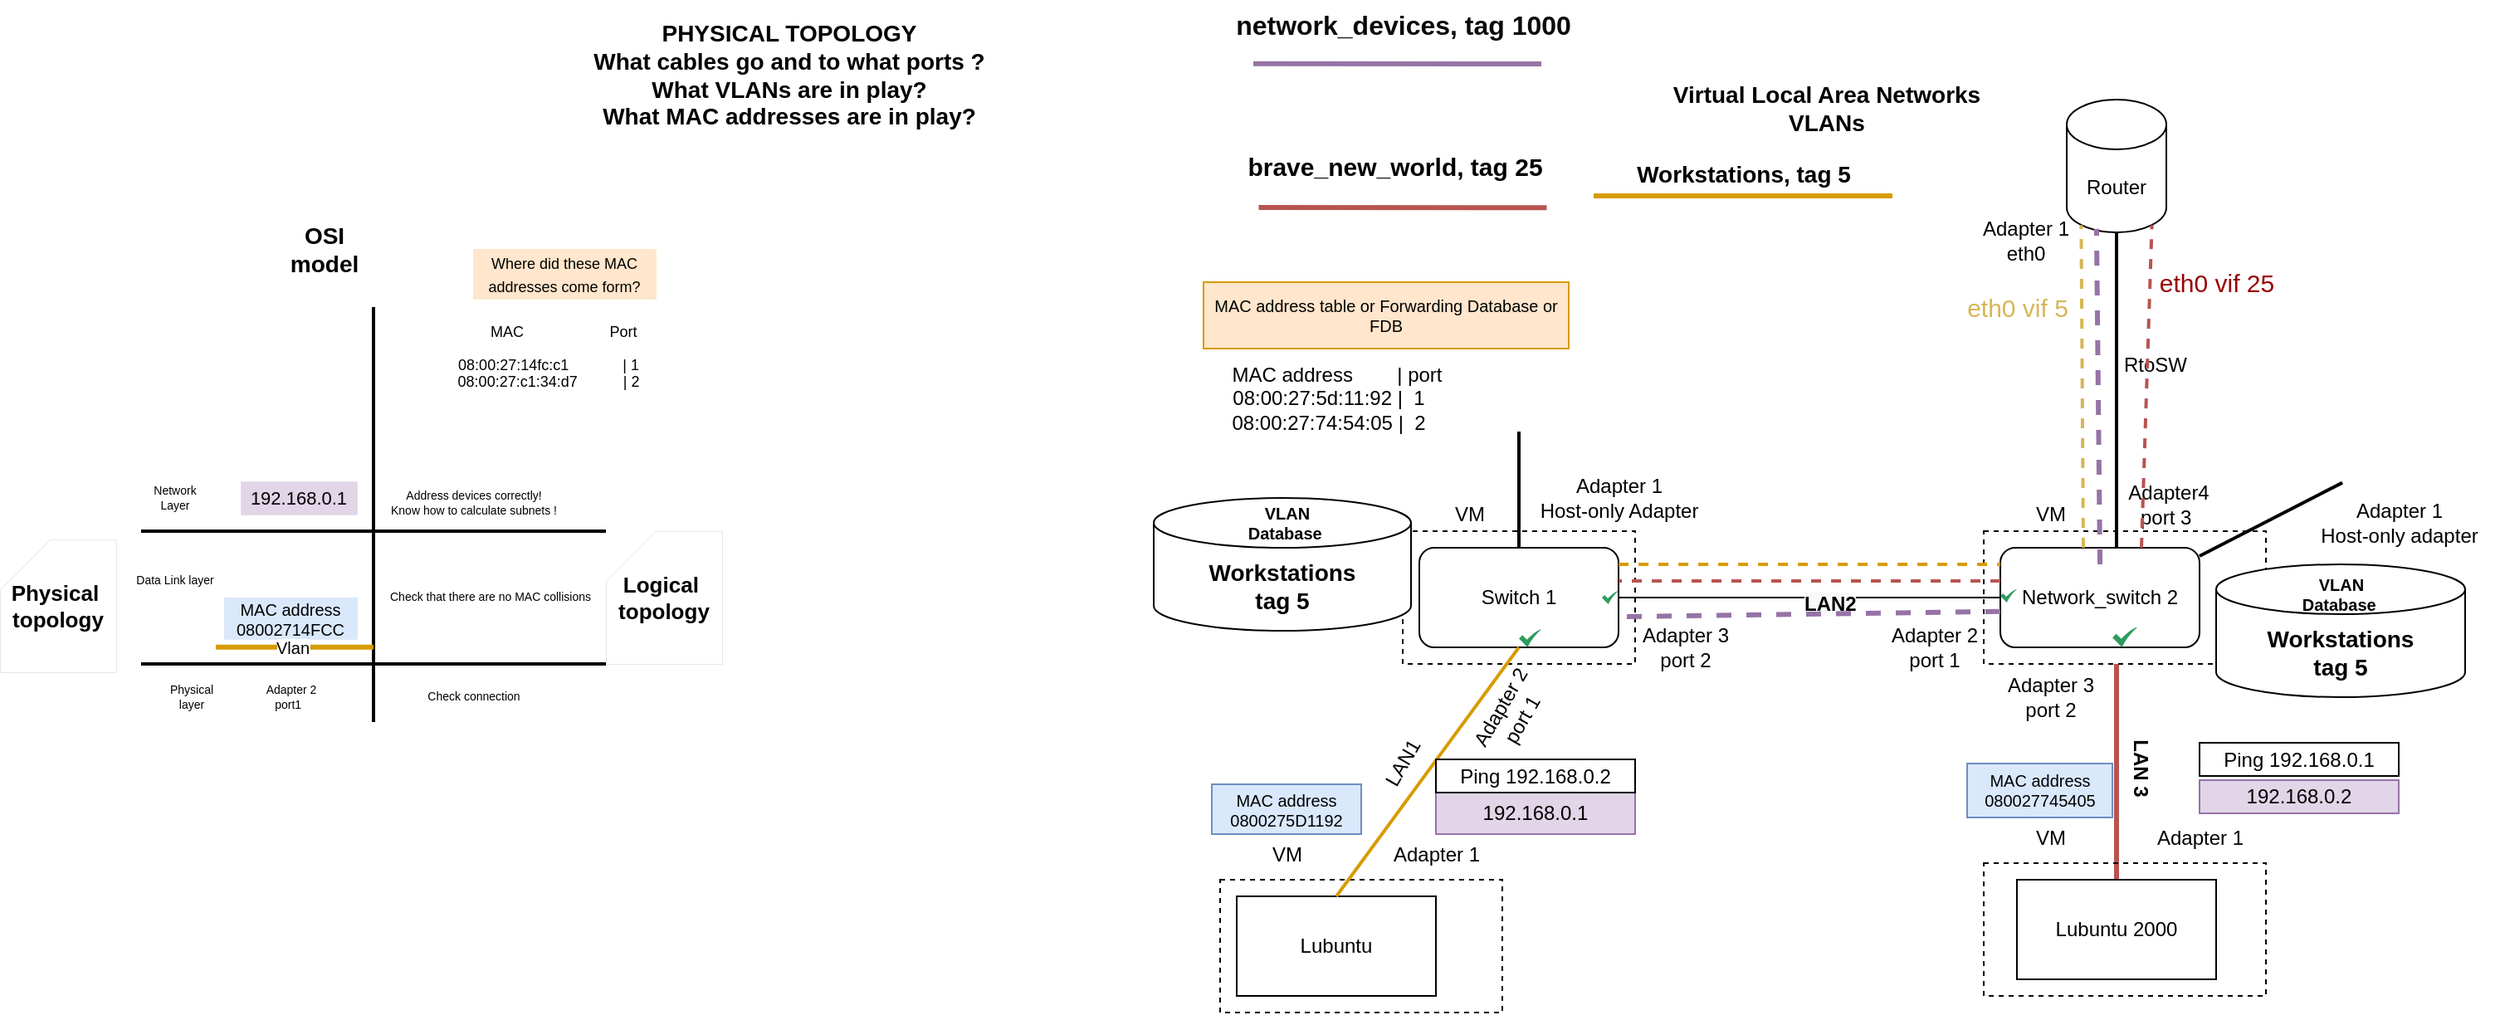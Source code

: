 <mxfile version="20.8.10" type="device" pages="2"><diagram id="VgHn078CZ9jN7CHkZN2B" name="Physical topology"><mxGraphModel dx="2431" dy="1804" grid="1" gridSize="10" guides="1" tooltips="1" connect="1" arrows="1" fold="1" page="1" pageScale="1" pageWidth="850" pageHeight="1100" math="0" shadow="0"><root><mxCell id="0"/><mxCell id="1" parent="0"/><mxCell id="9HSwswDkYVgKylgEQ57Y-1" value="Switch 1" style="rounded=1;whiteSpace=wrap;html=1;" parent="1" vertex="1"><mxGeometry x="130" y="120" width="120" height="60" as="geometry"/></mxCell><mxCell id="9HSwswDkYVgKylgEQ57Y-3" value="Lubuntu" style="rounded=0;whiteSpace=wrap;html=1;" parent="1" vertex="1"><mxGeometry x="20" y="330" width="120" height="60" as="geometry"/></mxCell><mxCell id="9HSwswDkYVgKylgEQ57Y-7" value="" style="endArrow=none;html=1;rounded=0;strokeWidth=2;" parent="1" edge="1"><mxGeometry width="50" height="50" relative="1" as="geometry"><mxPoint x="190" y="120" as="sourcePoint"/><mxPoint x="190" y="50" as="targetPoint"/></mxGeometry></mxCell><mxCell id="9HSwswDkYVgKylgEQ57Y-8" value="" style="endArrow=none;html=1;rounded=0;" parent="1" edge="1"><mxGeometry width="50" height="50" relative="1" as="geometry"><mxPoint x="480" y="150" as="sourcePoint"/><mxPoint x="250" y="150" as="targetPoint"/></mxGeometry></mxCell><mxCell id="9HSwswDkYVgKylgEQ57Y-10" value="Adapter 2&lt;br&gt;port 1" style="text;html=1;align=center;verticalAlign=middle;resizable=0;points=[];autosize=1;strokeColor=none;fillColor=none;rotation=-60;" parent="1" vertex="1"><mxGeometry x="145" y="200" width="80" height="40" as="geometry"/></mxCell><mxCell id="9HSwswDkYVgKylgEQ57Y-11" value="Adapter 3&lt;br&gt;port 2" style="text;html=1;align=center;verticalAlign=middle;resizable=0;points=[];autosize=1;strokeColor=none;fillColor=none;" parent="1" vertex="1"><mxGeometry x="250" y="160" width="80" height="40" as="geometry"/></mxCell><mxCell id="9HSwswDkYVgKylgEQ57Y-12" value="Adapter 1&lt;br&gt;Host-only Adapter" style="text;html=1;align=center;verticalAlign=middle;resizable=0;points=[];autosize=1;strokeColor=none;fillColor=none;" parent="1" vertex="1"><mxGeometry x="190" y="70" width="120" height="40" as="geometry"/></mxCell><mxCell id="9HSwswDkYVgKylgEQ57Y-13" value="" style="rounded=0;whiteSpace=wrap;html=1;dashed=1;fillStyle=hatch;fillColor=none;" parent="1" vertex="1"><mxGeometry x="120" y="110" width="140" height="80" as="geometry"/></mxCell><mxCell id="9HSwswDkYVgKylgEQ57Y-14" value="" style="rounded=0;whiteSpace=wrap;html=1;dashed=1;fillStyle=hatch;fillColor=none;" parent="1" vertex="1"><mxGeometry x="10" y="320" width="170" height="80" as="geometry"/></mxCell><mxCell id="9HSwswDkYVgKylgEQ57Y-15" value="VM" style="text;html=1;align=center;verticalAlign=middle;resizable=0;points=[];autosize=1;strokeColor=none;fillColor=none;" parent="1" vertex="1"><mxGeometry x="140" y="85" width="40" height="30" as="geometry"/></mxCell><mxCell id="9HSwswDkYVgKylgEQ57Y-16" value="VM" style="text;html=1;align=center;verticalAlign=middle;resizable=0;points=[];autosize=1;strokeColor=none;fillColor=none;" parent="1" vertex="1"><mxGeometry x="30" y="290" width="40" height="30" as="geometry"/></mxCell><mxCell id="9HSwswDkYVgKylgEQ57Y-18" value="Network_switch 2" style="rounded=1;whiteSpace=wrap;html=1;" parent="1" vertex="1"><mxGeometry x="480" y="120" width="120" height="60" as="geometry"/></mxCell><mxCell id="9HSwswDkYVgKylgEQ57Y-20" value="Adapter 3&lt;br&gt;port 2" style="text;html=1;align=center;verticalAlign=middle;resizable=0;points=[];autosize=1;strokeColor=none;fillColor=none;" parent="1" vertex="1"><mxGeometry x="470" y="190" width="80" height="40" as="geometry"/></mxCell><mxCell id="9HSwswDkYVgKylgEQ57Y-22" value="VM" style="text;html=1;align=center;verticalAlign=middle;resizable=0;points=[];autosize=1;strokeColor=none;fillColor=none;" parent="1" vertex="1"><mxGeometry x="490" y="85" width="40" height="30" as="geometry"/></mxCell><mxCell id="9HSwswDkYVgKylgEQ57Y-24" value="" style="endArrow=none;html=1;rounded=0;strokeWidth=2;exitX=0.5;exitY=1;exitDx=0;exitDy=0;exitPerimeter=0;" parent="1" source="v5a8SduSFnp3mcefxNa7-3" edge="1"><mxGeometry width="50" height="50" relative="1" as="geometry"><mxPoint x="550" y="30" as="sourcePoint"/><mxPoint x="550" y="120" as="targetPoint"/></mxGeometry></mxCell><mxCell id="9HSwswDkYVgKylgEQ57Y-25" value="" style="endArrow=none;html=1;rounded=0;exitX=0.5;exitY=0;exitDx=0;exitDy=0;fillColor=#f8cecc;strokeColor=#b85450;strokeWidth=3;" parent="1" source="9HSwswDkYVgKylgEQ57Y-39" edge="1"><mxGeometry width="50" height="50" relative="1" as="geometry"><mxPoint x="550" y="310" as="sourcePoint"/><mxPoint x="550" y="190" as="targetPoint"/></mxGeometry></mxCell><mxCell id="9HSwswDkYVgKylgEQ57Y-26" value="Adapter 2&lt;br&gt;port 1" style="text;html=1;align=center;verticalAlign=middle;resizable=0;points=[];autosize=1;strokeColor=none;fillColor=none;" parent="1" vertex="1"><mxGeometry x="400" y="160" width="80" height="40" as="geometry"/></mxCell><mxCell id="9HSwswDkYVgKylgEQ57Y-27" value="Adapter 1&lt;br&gt;Host-only adapter" style="text;html=1;align=center;verticalAlign=middle;resizable=0;points=[];autosize=1;strokeColor=none;fillColor=none;" parent="1" vertex="1"><mxGeometry x="660" y="85" width="120" height="40" as="geometry"/></mxCell><mxCell id="9HSwswDkYVgKylgEQ57Y-28" value="" style="rounded=0;whiteSpace=wrap;html=1;dashed=1;fillStyle=hatch;fillColor=none;" parent="1" vertex="1"><mxGeometry x="470" y="110" width="170" height="80" as="geometry"/></mxCell><mxCell id="9HSwswDkYVgKylgEQ57Y-29" value="&lt;span style=&quot;color: rgb(0, 0, 0); font-family: Helvetica; font-size: 12px; font-style: normal; font-variant-ligatures: normal; font-variant-caps: normal; letter-spacing: normal; orphans: 2; text-align: center; text-indent: 0px; text-transform: none; widows: 2; word-spacing: 0px; -webkit-text-stroke-width: 0px; background-color: rgb(248, 249, 250); text-decoration-thickness: initial; text-decoration-style: initial; text-decoration-color: initial; float: none; display: inline !important;&quot;&gt;&lt;b&gt;LAN2&lt;/b&gt;&lt;/span&gt;" style="text;whiteSpace=wrap;html=1;" parent="1" vertex="1"><mxGeometry x="360" y="140" width="60" height="40" as="geometry"/></mxCell><mxCell id="9HSwswDkYVgKylgEQ57Y-31" value="" style="endArrow=none;html=1;rounded=0;entryX=0.5;entryY=0.875;entryDx=0;entryDy=0;entryPerimeter=0;fillColor=#ffe6cc;strokeColor=#d79b00;strokeWidth=2;" parent="1" target="9HSwswDkYVgKylgEQ57Y-13" edge="1"><mxGeometry width="50" height="50" relative="1" as="geometry"><mxPoint x="80" y="330" as="sourcePoint"/><mxPoint x="80" y="260" as="targetPoint"/></mxGeometry></mxCell><mxCell id="9HSwswDkYVgKylgEQ57Y-32" value="Adapter 1" style="text;html=1;align=center;verticalAlign=middle;resizable=0;points=[];autosize=1;strokeColor=none;fillColor=none;" parent="1" vertex="1"><mxGeometry x="100" y="290" width="80" height="30" as="geometry"/></mxCell><mxCell id="9HSwswDkYVgKylgEQ57Y-33" value="LAN1" style="text;html=1;align=center;verticalAlign=middle;resizable=0;points=[];autosize=1;strokeColor=none;fillColor=none;rotation=-60;strokeWidth=2;" parent="1" vertex="1"><mxGeometry x="95" y="235" width="50" height="30" as="geometry"/></mxCell><mxCell id="9HSwswDkYVgKylgEQ57Y-39" value="Lubuntu 2000" style="rounded=0;whiteSpace=wrap;html=1;" parent="1" vertex="1"><mxGeometry x="490" y="320" width="120" height="60" as="geometry"/></mxCell><mxCell id="9HSwswDkYVgKylgEQ57Y-40" value="VM" style="text;html=1;align=center;verticalAlign=middle;resizable=0;points=[];autosize=1;strokeColor=none;fillColor=none;" parent="1" vertex="1"><mxGeometry x="490" y="280" width="40" height="30" as="geometry"/></mxCell><mxCell id="9HSwswDkYVgKylgEQ57Y-41" value="Adapter 1" style="text;html=1;align=center;verticalAlign=middle;resizable=0;points=[];autosize=1;strokeColor=none;fillColor=none;" parent="1" vertex="1"><mxGeometry x="560" y="280" width="80" height="30" as="geometry"/></mxCell><mxCell id="9HSwswDkYVgKylgEQ57Y-42" value="" style="rounded=0;whiteSpace=wrap;html=1;dashed=1;fillStyle=hatch;fillColor=none;" parent="1" vertex="1"><mxGeometry x="470" y="310" width="170" height="80" as="geometry"/></mxCell><mxCell id="ZZAGQpAOAmuMgcKtN-ES-1" value="" style="sketch=0;html=1;aspect=fixed;strokeColor=none;shadow=0;align=center;verticalAlign=top;fillColor=#2D9C5E;shape=mxgraph.gcp2.check" parent="1" vertex="1"><mxGeometry x="190" y="169.2" width="13.5" height="10.8" as="geometry"/></mxCell><mxCell id="ZZAGQpAOAmuMgcKtN-ES-2" value="" style="sketch=0;html=1;aspect=fixed;strokeColor=none;shadow=0;align=center;verticalAlign=top;fillColor=#2D9C5E;shape=mxgraph.gcp2.check" parent="1" vertex="1"><mxGeometry x="480" y="145" width="10" height="8" as="geometry"/></mxCell><mxCell id="ZZAGQpAOAmuMgcKtN-ES-3" value="" style="sketch=0;html=1;aspect=fixed;strokeColor=none;shadow=0;align=center;verticalAlign=top;fillColor=#2D9C5E;shape=mxgraph.gcp2.check" parent="1" vertex="1"><mxGeometry x="547.5" y="168" width="15" height="12" as="geometry"/></mxCell><mxCell id="ZZAGQpAOAmuMgcKtN-ES-4" value="" style="sketch=0;html=1;aspect=fixed;strokeColor=none;shadow=0;align=center;verticalAlign=top;fillColor=#2D9C5E;shape=mxgraph.gcp2.check" parent="1" vertex="1"><mxGeometry x="240" y="146" width="10" height="8" as="geometry"/></mxCell><mxCell id="ZZAGQpAOAmuMgcKtN-ES-5" value="192.168.0.1" style="rounded=0;whiteSpace=wrap;html=1;fillColor=#e1d5e7;strokeColor=#9673a6;" parent="1" vertex="1"><mxGeometry x="140" y="267.5" width="120" height="25" as="geometry"/></mxCell><mxCell id="ZZAGQpAOAmuMgcKtN-ES-6" value="192.168.0.2" style="rounded=0;whiteSpace=wrap;html=1;fillColor=#e1d5e7;strokeColor=#9673a6;" parent="1" vertex="1"><mxGeometry x="600" y="260" width="120" height="20" as="geometry"/></mxCell><mxCell id="ZZAGQpAOAmuMgcKtN-ES-7" value="Ping 192.168.0.2" style="whiteSpace=wrap;html=1;" parent="1" vertex="1"><mxGeometry x="140" y="247.5" width="120" height="20" as="geometry"/></mxCell><mxCell id="ZZAGQpAOAmuMgcKtN-ES-8" value="Ping 192.168.0.1" style="whiteSpace=wrap;html=1;" parent="1" vertex="1"><mxGeometry x="600" y="237.5" width="120" height="20" as="geometry"/></mxCell><mxCell id="jUK3Lq0a_hyoSigr-nfp-3" value="LAN 3" style="text;html=1;align=center;verticalAlign=middle;resizable=0;points=[];autosize=1;strokeColor=none;fillColor=none;rotation=90;fontStyle=1" parent="1" vertex="1"><mxGeometry x="535" y="237.5" width="60" height="30" as="geometry"/></mxCell><mxCell id="jUK3Lq0a_hyoSigr-nfp-4" value="&lt;div&gt;&amp;nbsp; &amp;nbsp;MAC address&amp;nbsp; &amp;nbsp; &amp;nbsp; &amp;nbsp; | port&lt;/div&gt;&lt;div&gt;08:00:27:5d:11:92 |&amp;nbsp; 1&lt;/div&gt;&lt;div&gt;&amp;nbsp;08:00:27:74:54:05 |&amp;nbsp; 2&amp;nbsp;&lt;/div&gt;" style="text;html=1;align=center;verticalAlign=middle;resizable=0;points=[];autosize=1;strokeColor=none;fillColor=none;" parent="1" vertex="1"><mxGeometry x="-5" width="160" height="60" as="geometry"/></mxCell><mxCell id="jUK3Lq0a_hyoSigr-nfp-11" value="&lt;font style=&quot;font-size: 10px;&quot;&gt;MAC address&lt;br style=&quot;font-size: 10px;&quot;&gt;0800275D1192&lt;br style=&quot;font-size: 10px;&quot;&gt;&lt;/font&gt;" style="rounded=0;whiteSpace=wrap;html=1;fillColor=#dae8fc;strokeColor=#6c8ebf;fontSize=10;" parent="1" vertex="1"><mxGeometry x="5" y="262.5" width="90" height="30" as="geometry"/></mxCell><mxCell id="jUK3Lq0a_hyoSigr-nfp-12" value="MAC address&lt;br style=&quot;font-size: 10px;&quot;&gt;080027745405" style="rounded=0;whiteSpace=wrap;html=1;fontSize=10;fillColor=#dae8fc;strokeColor=#6c8ebf;" parent="1" vertex="1"><mxGeometry x="460" y="250" width="87.5" height="32.5" as="geometry"/></mxCell><mxCell id="jUK3Lq0a_hyoSigr-nfp-13" value="MAC address table or Forwarding Database or FDB" style="whiteSpace=wrap;html=1;fontSize=10;fillColor=#ffe6cc;strokeColor=#d79b00;" parent="1" vertex="1"><mxGeometry y="-40" width="220" height="40" as="geometry"/></mxCell><mxCell id="jUK3Lq0a_hyoSigr-nfp-14" value="&lt;b style=&quot;font-size: 14px;&quot;&gt;Workstations&lt;br&gt;tag 5&lt;br&gt;&lt;/b&gt;" style="shape=cylinder3;whiteSpace=wrap;html=1;boundedLbl=1;backgroundOutline=1;size=15;fontSize=14;" parent="1" vertex="1"><mxGeometry x="-30" y="90" width="155" height="80" as="geometry"/></mxCell><mxCell id="jUK3Lq0a_hyoSigr-nfp-15" value="VLAN&lt;br&gt;Database&amp;nbsp;" style="text;html=1;align=center;verticalAlign=middle;resizable=0;points=[];autosize=1;strokeColor=none;fillColor=none;fontSize=10;fontStyle=1" parent="1" vertex="1"><mxGeometry x="15" y="85" width="70" height="40" as="geometry"/></mxCell><mxCell id="jUK3Lq0a_hyoSigr-nfp-29" value="Virtual Local Area Networks&lt;br&gt;VLANs" style="text;html=1;align=center;verticalAlign=middle;resizable=0;points=[];autosize=1;strokeColor=none;fillColor=none;fontSize=14;fontStyle=1" parent="1" vertex="1"><mxGeometry x="270" y="-170" width="210" height="50" as="geometry"/></mxCell><mxCell id="jUK3Lq0a_hyoSigr-nfp-31" value="&lt;b style=&quot;font-size: 14px;&quot;&gt;Workstations&lt;br&gt;tag 5&lt;br&gt;&lt;/b&gt;" style="shape=cylinder3;whiteSpace=wrap;html=1;boundedLbl=1;backgroundOutline=1;size=15;fontSize=14;" parent="1" vertex="1"><mxGeometry x="610" y="130" width="150" height="80" as="geometry"/></mxCell><mxCell id="jUK3Lq0a_hyoSigr-nfp-32" value="VLAN&lt;br&gt;Database&amp;nbsp;" style="text;html=1;align=center;verticalAlign=middle;resizable=0;points=[];autosize=1;strokeColor=none;fillColor=none;fontSize=10;fontStyle=1" parent="1" vertex="1"><mxGeometry x="650" y="128" width="70" height="40" as="geometry"/></mxCell><mxCell id="jUK3Lq0a_hyoSigr-nfp-37" value="" style="endArrow=none;html=1;rounded=0;fontSize=14;fillColor=#ffe6cc;strokeColor=#d79b00;strokeWidth=3;" parent="1" edge="1"><mxGeometry width="50" height="50" relative="1" as="geometry"><mxPoint x="235" y="-92" as="sourcePoint"/><mxPoint x="415" y="-92" as="targetPoint"/></mxGeometry></mxCell><mxCell id="jUK3Lq0a_hyoSigr-nfp-39" value="Workstations, tag 5" style="text;html=1;align=center;verticalAlign=middle;resizable=0;points=[];autosize=1;strokeColor=none;fillColor=none;fontSize=14;fontColor=#000000;fontStyle=1" parent="1" vertex="1"><mxGeometry x="250" y="-120" width="150" height="30" as="geometry"/></mxCell><mxCell id="jUK3Lq0a_hyoSigr-nfp-40" value="" style="endArrow=none;dashed=1;html=1;rounded=0;strokeWidth=2;fontSize=14;fontColor=#000000;exitX=0.929;exitY=0.25;exitDx=0;exitDy=0;exitPerimeter=0;fillColor=#ffe6cc;strokeColor=#d79b00;entryX=0.059;entryY=0.25;entryDx=0;entryDy=0;entryPerimeter=0;" parent="1" source="9HSwswDkYVgKylgEQ57Y-13" target="9HSwswDkYVgKylgEQ57Y-28" edge="1"><mxGeometry width="50" height="50" relative="1" as="geometry"><mxPoint x="290" y="260" as="sourcePoint"/><mxPoint x="360" y="130" as="targetPoint"/></mxGeometry></mxCell><mxCell id="v5a8SduSFnp3mcefxNa7-3" value="Router" style="shape=cylinder3;whiteSpace=wrap;html=1;boundedLbl=1;backgroundOutline=1;size=15;" parent="1" vertex="1"><mxGeometry x="520" y="-150" width="60" height="80" as="geometry"/></mxCell><mxCell id="v5a8SduSFnp3mcefxNa7-5" value="RtoSW" style="text;html=1;align=center;verticalAlign=middle;resizable=0;points=[];autosize=1;strokeColor=none;fillColor=none;" parent="1" vertex="1"><mxGeometry x="543" y="-5" width="60" height="30" as="geometry"/></mxCell><mxCell id="v5a8SduSFnp3mcefxNa7-6" value="Adapter 1&lt;br&gt;eth0" style="text;html=1;align=center;verticalAlign=middle;resizable=0;points=[];autosize=1;strokeColor=none;fillColor=none;" parent="1" vertex="1"><mxGeometry x="455" y="-85" width="80" height="40" as="geometry"/></mxCell><mxCell id="v5a8SduSFnp3mcefxNa7-7" value="Adapter4&lt;br&gt;port 3&amp;nbsp;" style="text;html=1;align=center;verticalAlign=middle;resizable=0;points=[];autosize=1;strokeColor=none;fillColor=none;" parent="1" vertex="1"><mxGeometry x="546" y="74" width="70" height="40" as="geometry"/></mxCell><mxCell id="v5a8SduSFnp3mcefxNa7-8" value="" style="endArrow=none;html=1;rounded=0;strokeWidth=2;entryX=0.217;entryY=-0.105;entryDx=0;entryDy=0;entryPerimeter=0;" parent="1" target="9HSwswDkYVgKylgEQ57Y-27" edge="1"><mxGeometry width="50" height="50" relative="1" as="geometry"><mxPoint x="600" y="125" as="sourcePoint"/><mxPoint x="650" y="75" as="targetPoint"/></mxGeometry></mxCell><mxCell id="lPiqmK24k7uG_TDNIsTc-1" value="PHYSICAL TOPOLOGY&lt;br style=&quot;font-size: 14px;&quot;&gt;What cables go and to what ports ?&lt;br style=&quot;font-size: 14px;&quot;&gt;What VLANs are in play?&lt;br style=&quot;font-size: 14px;&quot;&gt;What MAC addresses are in play?" style="text;html=1;align=center;verticalAlign=middle;resizable=0;points=[];autosize=1;strokeColor=none;fillColor=none;strokeWidth=3;perimeterSpacing=1;fontSize=14;fontStyle=1" parent="1" vertex="1"><mxGeometry x="-380" y="-205" width="260" height="80" as="geometry"/></mxCell><mxCell id="lPiqmK24k7uG_TDNIsTc-2" value="" style="endArrow=none;html=1;rounded=0;strokeWidth=2;fontSize=14;" parent="1" edge="1"><mxGeometry width="50" height="50" relative="1" as="geometry"><mxPoint x="-500" y="225" as="sourcePoint"/><mxPoint x="-500" y="-25" as="targetPoint"/></mxGeometry></mxCell><mxCell id="lPiqmK24k7uG_TDNIsTc-3" value="" style="endArrow=none;html=1;rounded=0;strokeWidth=2;fontSize=14;" parent="1" edge="1"><mxGeometry width="50" height="50" relative="1" as="geometry"><mxPoint x="-640" y="190" as="sourcePoint"/><mxPoint x="-360" y="190" as="targetPoint"/></mxGeometry></mxCell><mxCell id="lPiqmK24k7uG_TDNIsTc-4" value="" style="endArrow=none;html=1;rounded=0;strokeWidth=2;fontSize=14;" parent="1" edge="1"><mxGeometry width="50" height="50" relative="1" as="geometry"><mxPoint x="-640" y="110" as="sourcePoint"/><mxPoint x="-360" y="110" as="targetPoint"/></mxGeometry></mxCell><mxCell id="lPiqmK24k7uG_TDNIsTc-5" value="OSI&lt;br&gt;model" style="text;html=1;align=center;verticalAlign=middle;resizable=0;points=[];autosize=1;strokeColor=none;fillColor=none;fontSize=14;fontStyle=1" parent="1" vertex="1"><mxGeometry x="-560" y="-85" width="60" height="50" as="geometry"/></mxCell><mxCell id="lPiqmK24k7uG_TDNIsTc-6" value="MAC address&lt;br style=&quot;font-size: 10px;&quot;&gt;08002714FCC" style="rounded=0;whiteSpace=wrap;html=1;strokeWidth=0;fontSize=10;fillColor=#dae8fc;strokeColor=#6c8ebf;" parent="1" vertex="1"><mxGeometry x="-590" y="150" width="80" height="25" as="geometry"/></mxCell><mxCell id="lPiqmK24k7uG_TDNIsTc-8" value="192.168.0.1" style="rounded=0;whiteSpace=wrap;html=1;strokeWidth=0;fontSize=11;fillColor=#e1d5e7;strokeColor=#9673a6;" parent="1" vertex="1"><mxGeometry x="-580" y="80" width="70" height="20" as="geometry"/></mxCell><mxCell id="lPiqmK24k7uG_TDNIsTc-9" value="Physical&amp;nbsp;&lt;br style=&quot;font-size: 13px;&quot;&gt;topology" style="shape=card;whiteSpace=wrap;html=1;strokeWidth=0;fontSize=13;fontStyle=1" parent="1" vertex="1"><mxGeometry x="-725" y="115" width="70" height="80" as="geometry"/></mxCell><mxCell id="Ut6Y4k6ySzbtGN-NtkOW-1" value="Logical&amp;nbsp;&lt;br style=&quot;font-size: 13px;&quot;&gt;topology" style="shape=card;whiteSpace=wrap;html=1;strokeWidth=0;fontSize=13;fontStyle=1" parent="1" vertex="1"><mxGeometry x="-360" y="110" width="70" height="80" as="geometry"/></mxCell><mxCell id="Ut6Y4k6ySzbtGN-NtkOW-3" value="&lt;font style=&quot;font-size: 9px;&quot;&gt;Where did these MAC addresses come form?&lt;/font&gt;" style="rounded=0;whiteSpace=wrap;html=1;strokeWidth=0;fontSize=11;fillColor=#ffe6cc;strokeColor=#d79b00;" parent="1" vertex="1"><mxGeometry x="-440" y="-60" width="110" height="30" as="geometry"/></mxCell><mxCell id="Ut6Y4k6ySzbtGN-NtkOW-4" value="MAC" style="text;html=1;align=center;verticalAlign=middle;resizable=0;points=[];autosize=1;strokeColor=none;fillColor=none;fontSize=9;" parent="1" vertex="1"><mxGeometry x="-440" y="-20" width="40" height="20" as="geometry"/></mxCell><mxCell id="Ut6Y4k6ySzbtGN-NtkOW-6" value="Port" style="text;html=1;align=center;verticalAlign=middle;resizable=0;points=[];autosize=1;strokeColor=none;fillColor=none;fontSize=9;" parent="1" vertex="1"><mxGeometry x="-370" y="-20" width="40" height="20" as="geometry"/></mxCell><mxCell id="Ut6Y4k6ySzbtGN-NtkOW-7" value="08:00:27:14fc:c1&amp;nbsp; &amp;nbsp; &amp;nbsp; &amp;nbsp; &amp;nbsp; &amp;nbsp; &amp;nbsp;| 1" style="text;html=1;align=center;verticalAlign=middle;resizable=0;points=[];autosize=1;strokeColor=none;fillColor=none;fontSize=9;" parent="1" vertex="1"><mxGeometry x="-460" width="130" height="20" as="geometry"/></mxCell><mxCell id="Ut6Y4k6ySzbtGN-NtkOW-8" value="08:00:27:c1:34:d7&amp;nbsp; &amp;nbsp; &amp;nbsp; &amp;nbsp; &amp;nbsp; &amp;nbsp;| 2" style="text;html=1;align=center;verticalAlign=middle;resizable=0;points=[];autosize=1;strokeColor=none;fillColor=none;fontSize=9;" parent="1" vertex="1"><mxGeometry x="-460" y="10" width="130" height="20" as="geometry"/></mxCell><mxCell id="Ut6Y4k6ySzbtGN-NtkOW-11" value="Address devices correctly!&lt;br style=&quot;font-size: 7px;&quot;&gt;Know how to calculate subnets !" style="text;html=1;align=center;verticalAlign=middle;resizable=0;points=[];autosize=1;strokeColor=none;fillColor=none;fontSize=7;" parent="1" vertex="1"><mxGeometry x="-500" y="78" width="120" height="30" as="geometry"/></mxCell><mxCell id="Ut6Y4k6ySzbtGN-NtkOW-14" value="Check that there are no MAC collisions" style="text;html=1;align=center;verticalAlign=middle;resizable=0;points=[];autosize=1;strokeColor=none;fillColor=none;fontSize=7;" parent="1" vertex="1"><mxGeometry x="-500" y="140" width="140" height="20" as="geometry"/></mxCell><mxCell id="Ut6Y4k6ySzbtGN-NtkOW-15" value="Check connection" style="text;html=1;align=center;verticalAlign=middle;resizable=0;points=[];autosize=1;strokeColor=none;fillColor=none;fontSize=7;" parent="1" vertex="1"><mxGeometry x="-480" y="200" width="80" height="20" as="geometry"/></mxCell><mxCell id="Ut6Y4k6ySzbtGN-NtkOW-16" value="Adapter 2&lt;br&gt;port1&amp;nbsp;&amp;nbsp;" style="text;html=1;align=center;verticalAlign=middle;resizable=0;points=[];autosize=1;strokeColor=none;fillColor=none;fontSize=7;" parent="1" vertex="1"><mxGeometry x="-575" y="195" width="50" height="30" as="geometry"/></mxCell><mxCell id="Ut6Y4k6ySzbtGN-NtkOW-17" value="Physical&lt;br&gt;layer" style="text;html=1;align=center;verticalAlign=middle;resizable=0;points=[];autosize=1;strokeColor=none;fillColor=none;fontSize=7;" parent="1" vertex="1"><mxGeometry x="-635" y="195" width="50" height="30" as="geometry"/></mxCell><mxCell id="Ut6Y4k6ySzbtGN-NtkOW-18" value="Data Link layer" style="text;html=1;align=center;verticalAlign=middle;resizable=0;points=[];autosize=1;strokeColor=none;fillColor=none;fontSize=7;" parent="1" vertex="1"><mxGeometry x="-655" y="130" width="70" height="20" as="geometry"/></mxCell><mxCell id="Ut6Y4k6ySzbtGN-NtkOW-20" value="Network &lt;br&gt;Layer" style="text;html=1;align=center;verticalAlign=middle;resizable=0;points=[];autosize=1;strokeColor=none;fillColor=none;fontSize=7;" parent="1" vertex="1"><mxGeometry x="-645" y="75" width="50" height="30" as="geometry"/></mxCell><mxCell id="Ut6Y4k6ySzbtGN-NtkOW-21" value="" style="endArrow=none;html=1;rounded=0;fontSize=14;fillColor=#ffe6cc;strokeColor=#d79b00;strokeWidth=3;" parent="1" edge="1"><mxGeometry width="50" height="50" relative="1" as="geometry"><mxPoint x="-595" y="179.83" as="sourcePoint"/><mxPoint x="-500" y="179.83" as="targetPoint"/></mxGeometry></mxCell><mxCell id="Ut6Y4k6ySzbtGN-NtkOW-23" value="Vlan" style="edgeLabel;html=1;align=center;verticalAlign=middle;resizable=0;points=[];fontSize=10;" parent="Ut6Y4k6ySzbtGN-NtkOW-21" vertex="1" connectable="0"><mxGeometry x="-0.175" y="-0.01" relative="1" as="geometry"><mxPoint x="7" as="offset"/></mxGeometry></mxCell><mxCell id="g3u-v6YBtjHGJcz7dfvg-1" value="" style="endArrow=none;html=1;rounded=0;fontSize=14;fillColor=#f8cecc;strokeColor=#b85450;strokeWidth=3;" edge="1" parent="1"><mxGeometry width="50" height="50" relative="1" as="geometry"><mxPoint x="206.75" y="-84.82" as="sourcePoint"/><mxPoint x="33.25" y="-85" as="targetPoint"/></mxGeometry></mxCell><mxCell id="g3u-v6YBtjHGJcz7dfvg-2" value="brave_new_world, tag 25" style="text;html=1;align=center;verticalAlign=middle;resizable=0;points=[];autosize=1;strokeColor=none;fillColor=none;fontSize=15;fontStyle=1" vertex="1" parent="1"><mxGeometry x="15" y="-125" width="200" height="30" as="geometry"/></mxCell><mxCell id="Hp_g5Mfxz9-Wy_LCUayr-1" value="" style="endArrow=none;html=1;rounded=0;fontSize=14;fillColor=#f8cecc;strokeColor=#b85450;strokeWidth=2;entryX=0.929;entryY=0.375;entryDx=0;entryDy=0;entryPerimeter=0;exitX=0.059;exitY=0.375;exitDx=0;exitDy=0;exitPerimeter=0;dashed=1;" edge="1" parent="1" source="9HSwswDkYVgKylgEQ57Y-28" target="9HSwswDkYVgKylgEQ57Y-13"><mxGeometry width="50" height="50" relative="1" as="geometry"><mxPoint x="443.5" y="140.18" as="sourcePoint"/><mxPoint x="270" y="140" as="targetPoint"/></mxGeometry></mxCell><mxCell id="Hp_g5Mfxz9-Wy_LCUayr-2" value="" style="endArrow=none;html=1;rounded=0;dashed=1;strokeColor=#b85450;strokeWidth=2;fontSize=15;entryX=0.855;entryY=1;entryDx=0;entryDy=-4.35;entryPerimeter=0;fillColor=#f8cecc;" edge="1" parent="1" target="v5a8SduSFnp3mcefxNa7-3"><mxGeometry width="50" height="50" relative="1" as="geometry"><mxPoint x="565" y="120" as="sourcePoint"/><mxPoint x="560" y="-70" as="targetPoint"/></mxGeometry></mxCell><mxCell id="Hp_g5Mfxz9-Wy_LCUayr-3" value="" style="endArrow=none;html=1;rounded=0;dashed=1;strokeColor=#d6b656;strokeWidth=2;fontSize=15;exitX=0.353;exitY=0.125;exitDx=0;exitDy=0;exitPerimeter=0;fillColor=#fff2cc;entryX=0.145;entryY=1;entryDx=0;entryDy=-4.35;entryPerimeter=0;" edge="1" parent="1" source="9HSwswDkYVgKylgEQ57Y-28" target="v5a8SduSFnp3mcefxNa7-3"><mxGeometry width="50" height="50" relative="1" as="geometry"><mxPoint x="420" y="40" as="sourcePoint"/><mxPoint x="540" y="-80" as="targetPoint"/></mxGeometry></mxCell><mxCell id="Hp_g5Mfxz9-Wy_LCUayr-5" value="eth0 vif 5" style="text;html=1;align=center;verticalAlign=middle;resizable=0;points=[];autosize=1;fontSize=15;fontColor=#D6B656;" vertex="1" parent="1"><mxGeometry x="450" y="-40" width="80" height="30" as="geometry"/></mxCell><mxCell id="Hp_g5Mfxz9-Wy_LCUayr-6" value="eth0 vif 25" style="text;html=1;align=center;verticalAlign=middle;resizable=0;points=[];autosize=1;fontSize=15;fontColor=#990000;" vertex="1" parent="1"><mxGeometry x="565" y="-55" width="90" height="30" as="geometry"/></mxCell><mxCell id="-7D92zn2cRtiPx3tRvnT-6" value="" style="endArrow=none;html=1;rounded=0;fontSize=14;fillColor=#e1d5e7;strokeColor=#9673a6;strokeWidth=3;" edge="1" parent="1"><mxGeometry width="50" height="50" relative="1" as="geometry"><mxPoint x="203.5" y="-171.49" as="sourcePoint"/><mxPoint x="30" y="-171.67" as="targetPoint"/></mxGeometry></mxCell><mxCell id="-7D92zn2cRtiPx3tRvnT-7" value="network_devices, tag 1000" style="text;html=1;align=center;verticalAlign=middle;resizable=0;points=[];autosize=1;strokeColor=none;fillColor=none;fontSize=16;fontColor=#0b0a0a;fontStyle=1" vertex="1" parent="1"><mxGeometry x="5" y="-210" width="230" height="30" as="geometry"/></mxCell><mxCell id="-7D92zn2cRtiPx3tRvnT-9" value="" style="endArrow=none;html=1;rounded=0;fontSize=14;fillColor=#e1d5e7;strokeColor=#9673a6;strokeWidth=3;dashed=1;" edge="1" parent="1"><mxGeometry width="50" height="50" relative="1" as="geometry"><mxPoint x="480" y="158.41" as="sourcePoint"/><mxPoint x="250" y="161.58" as="targetPoint"/></mxGeometry></mxCell><mxCell id="-7D92zn2cRtiPx3tRvnT-11" value="" style="endArrow=none;html=1;rounded=0;fontSize=14;fillColor=#e1d5e7;strokeColor=#9673a6;strokeWidth=3;dashed=1;entryX=1.037;entryY=0.321;entryDx=0;entryDy=0;entryPerimeter=0;exitX=0.412;exitY=0.25;exitDx=0;exitDy=0;exitPerimeter=0;" edge="1" parent="1" source="9HSwswDkYVgKylgEQ57Y-28" target="v5a8SduSFnp3mcefxNa7-6"><mxGeometry width="50" height="50" relative="1" as="geometry"><mxPoint x="546.0" y="60.0" as="sourcePoint"/><mxPoint x="316.0" y="63.17" as="targetPoint"/></mxGeometry></mxCell></root></mxGraphModel></diagram><diagram id="YBd-gQTPQHQzpo2I3C3o" name="Logical topology"><mxGraphModel dx="2853" dy="1992" grid="1" gridSize="10" guides="1" tooltips="1" connect="1" arrows="1" fold="1" page="1" pageScale="1" pageWidth="850" pageHeight="1100" math="0" shadow="0"><root><mxCell id="0"/><mxCell id="1" parent="0"/><mxCell id="7YSPtvlXCh_pR-3jbcDN-1" value="Switch 1" style="rounded=1;whiteSpace=wrap;html=1;" parent="1" vertex="1"><mxGeometry x="50" y="-100" width="120" height="60" as="geometry"/></mxCell><mxCell id="7YSPtvlXCh_pR-3jbcDN-2" value="Lubuntu" style="rounded=0;whiteSpace=wrap;html=1;" parent="1" vertex="1"><mxGeometry x="20" y="330" width="120" height="60" as="geometry"/></mxCell><mxCell id="7YSPtvlXCh_pR-3jbcDN-8" value="" style="rounded=0;whiteSpace=wrap;html=1;dashed=1;fillStyle=hatch;strokeColor=default;gradientColor=none;fillColor=none;" parent="1" vertex="1"><mxGeometry x="40" y="-110" width="140" height="80" as="geometry"/></mxCell><mxCell id="7YSPtvlXCh_pR-3jbcDN-9" value="" style="rounded=0;whiteSpace=wrap;html=1;dashed=1;fillStyle=hatch;fillColor=none;" parent="1" vertex="1"><mxGeometry x="-5" y="320" width="170" height="80" as="geometry"/></mxCell><mxCell id="7YSPtvlXCh_pR-3jbcDN-10" value="VM" style="text;html=1;align=center;verticalAlign=middle;resizable=0;points=[];autosize=1;strokeColor=none;fillColor=none;" parent="1" vertex="1"><mxGeometry x="40" y="-40" width="40" height="30" as="geometry"/></mxCell><mxCell id="7YSPtvlXCh_pR-3jbcDN-11" value="VM" style="text;html=1;align=center;verticalAlign=middle;resizable=0;points=[];autosize=1;strokeColor=none;fillColor=none;" parent="1" vertex="1"><mxGeometry x="30" y="290" width="40" height="30" as="geometry"/></mxCell><mxCell id="7YSPtvlXCh_pR-3jbcDN-12" value="Network_switch 2" style="rounded=1;whiteSpace=wrap;html=1;" parent="1" vertex="1"><mxGeometry x="50" y="20" width="120" height="60" as="geometry"/></mxCell><mxCell id="7YSPtvlXCh_pR-3jbcDN-15" value="" style="endArrow=none;html=1;rounded=0;strokeWidth=2;exitX=0.5;exitY=1;exitDx=0;exitDy=0;exitPerimeter=0;fillColor=#f8cecc;strokeColor=#b85450;entryX=0.625;entryY=0.2;entryDx=0;entryDy=0;entryPerimeter=0;dashed=1;" parent="1" source="7YSPtvlXCh_pR-3jbcDN-51" edge="1" target="101DruP93KkL7JfHIoCR-6"><mxGeometry width="50" height="50" relative="1" as="geometry"><mxPoint x="550" y="30" as="sourcePoint"/><mxPoint x="590" y="20" as="targetPoint"/></mxGeometry></mxCell><mxCell id="7YSPtvlXCh_pR-3jbcDN-16" value="" style="endArrow=none;html=1;rounded=0;exitX=0.5;exitY=0;exitDx=0;exitDy=0;fillColor=#f8cecc;strokeColor=#b85450;strokeWidth=2;entryX=0.55;entryY=0.95;entryDx=0;entryDy=0;entryPerimeter=0;" parent="1" source="7YSPtvlXCh_pR-3jbcDN-24" edge="1" target="101DruP93KkL7JfHIoCR-6"><mxGeometry width="50" height="50" relative="1" as="geometry"><mxPoint x="550" y="310" as="sourcePoint"/><mxPoint x="550" y="190" as="targetPoint"/></mxGeometry></mxCell><mxCell id="7YSPtvlXCh_pR-3jbcDN-21" value="" style="endArrow=none;html=1;rounded=0;entryX=0.31;entryY=0.8;entryDx=0;entryDy=0;entryPerimeter=0;strokeWidth=2;strokeColor=#d6b656;fillColor=#fff2cc;" parent="1" target="dogPPJGLiLXAd-42pTOJ-4" edge="1"><mxGeometry width="50" height="50" relative="1" as="geometry"><mxPoint x="80.0" y="330" as="sourcePoint"/><mxPoint x="80" y="260" as="targetPoint"/></mxGeometry></mxCell><mxCell id="7YSPtvlXCh_pR-3jbcDN-24" value="Lubuntu 2000" style="rounded=0;whiteSpace=wrap;html=1;" parent="1" vertex="1"><mxGeometry x="490" y="320" width="120" height="60" as="geometry"/></mxCell><mxCell id="7YSPtvlXCh_pR-3jbcDN-25" value="VM" style="text;html=1;align=center;verticalAlign=middle;resizable=0;points=[];autosize=1;strokeColor=none;fillColor=none;" parent="1" vertex="1"><mxGeometry x="490" y="280" width="40" height="30" as="geometry"/></mxCell><mxCell id="7YSPtvlXCh_pR-3jbcDN-27" value="" style="rounded=0;whiteSpace=wrap;html=1;dashed=1;fillStyle=hatch;" parent="1" vertex="1"><mxGeometry x="470" y="310" width="170" height="80" as="geometry"/></mxCell><mxCell id="7YSPtvlXCh_pR-3jbcDN-37" value="&lt;div&gt;&amp;nbsp; &amp;nbsp;MAC address&amp;nbsp; &amp;nbsp; &amp;nbsp; &amp;nbsp; | port&lt;/div&gt;&lt;div&gt;08:00:27:5d:11:92 |&amp;nbsp; 1&lt;/div&gt;&lt;div&gt;&amp;nbsp;08:00:27:74:54:05 |&amp;nbsp; 2&amp;nbsp;&lt;/div&gt;" style="text;html=1;align=center;verticalAlign=middle;resizable=0;points=[];autosize=1;strokeColor=none;fillColor=none;" parent="1" vertex="1"><mxGeometry x="-160" y="-180" width="160" height="60" as="geometry"/></mxCell><mxCell id="7YSPtvlXCh_pR-3jbcDN-40" value="MAC address table or Forwarding Database or FDB" style="whiteSpace=wrap;html=1;fontSize=10;fillColor=#ffe6cc;strokeColor=#d79b00;" parent="1" vertex="1"><mxGeometry x="-190" y="-240" width="220" height="40" as="geometry"/></mxCell><mxCell id="7YSPtvlXCh_pR-3jbcDN-43" value="Virtual Local Area Networks&lt;br&gt;VLANs" style="text;html=1;align=center;verticalAlign=middle;resizable=0;points=[];autosize=1;strokeColor=none;fillColor=none;fontSize=14;fontStyle=1" parent="1" vertex="1"><mxGeometry x="270" y="-170" width="210" height="50" as="geometry"/></mxCell><mxCell id="7YSPtvlXCh_pR-3jbcDN-48" value="" style="endArrow=none;html=1;rounded=0;fontSize=14;fillColor=#ffe6cc;strokeColor=#d79b00;strokeWidth=3;" parent="1" edge="1"><mxGeometry width="50" height="50" relative="1" as="geometry"><mxPoint x="720" y="-228" as="sourcePoint"/><mxPoint x="560" y="-228.18" as="targetPoint"/></mxGeometry></mxCell><mxCell id="7YSPtvlXCh_pR-3jbcDN-49" value="Workstations, tag 5" style="text;html=1;align=center;verticalAlign=middle;resizable=0;points=[];autosize=1;strokeColor=none;fillColor=none;fontSize=15;fontColor=#000000;fontStyle=1" parent="1" vertex="1"><mxGeometry x="560" y="-265" width="160" height="30" as="geometry"/></mxCell><mxCell id="7YSPtvlXCh_pR-3jbcDN-51" value="Router&lt;br&gt;(vyos)" style="shape=cylinder3;whiteSpace=wrap;html=1;boundedLbl=1;backgroundOutline=1;size=15;" parent="1" vertex="1"><mxGeometry x="520" y="-150" width="60" height="80" as="geometry"/></mxCell><mxCell id="7YSPtvlXCh_pR-3jbcDN-19" value="" style="rounded=0;whiteSpace=wrap;html=1;dashed=1;fillStyle=hatch;fillColor=none;fontSize=13;fontStyle=1" parent="1" vertex="1"><mxGeometry x="40" y="10" width="140" height="80" as="geometry"/></mxCell><mxCell id="101DruP93KkL7JfHIoCR-5" value="Network Device&lt;br&gt;(Mangement)" style="ellipse;shape=cloud;whiteSpace=wrap;html=1;strokeWidth=0;fontSize=10;" parent="1" vertex="1"><mxGeometry x="240" y="-80" width="120" height="80" as="geometry"/></mxCell><mxCell id="101DruP93KkL7JfHIoCR-6" value="192.168..0.64/26&lt;br&gt;vlan &quot;brave_new_vlan&quot;&lt;br&gt;tag 25" style="ellipse;shape=cloud;whiteSpace=wrap;html=1;strokeWidth=0;fontSize=10;fillColor=#f8cecc;strokeColor=#b85450;" parent="1" vertex="1"><mxGeometry x="490" y="100" width="120" height="80" as="geometry"/></mxCell><mxCell id="dogPPJGLiLXAd-42pTOJ-1" value="" style="endArrow=none;html=1;rounded=0;entryX=0.31;entryY=0.8;entryDx=0;entryDy=0;entryPerimeter=0;strokeWidth=2;" edge="1" parent="1" target="101DruP93KkL7JfHIoCR-5"><mxGeometry width="50" height="50" relative="1" as="geometry"><mxPoint x="170" y="30" as="sourcePoint"/><mxPoint x="220" y="-20" as="targetPoint"/></mxGeometry></mxCell><mxCell id="dogPPJGLiLXAd-42pTOJ-2" value="" style="endArrow=none;html=1;rounded=0;entryX=0.07;entryY=0.4;entryDx=0;entryDy=0;entryPerimeter=0;strokeWidth=2;" edge="1" parent="1" target="101DruP93KkL7JfHIoCR-5"><mxGeometry width="50" height="50" relative="1" as="geometry"><mxPoint x="170" y="-70" as="sourcePoint"/><mxPoint x="220" y="-120" as="targetPoint"/></mxGeometry></mxCell><mxCell id="dogPPJGLiLXAd-42pTOJ-3" value="" style="endArrow=none;html=1;rounded=0;exitX=0;exitY=1;exitDx=0;exitDy=-15;exitPerimeter=0;strokeWidth=2;" edge="1" parent="1" source="7YSPtvlXCh_pR-3jbcDN-51" target="101DruP93KkL7JfHIoCR-5"><mxGeometry width="50" height="50" relative="1" as="geometry"><mxPoint x="380" y="320" as="sourcePoint"/><mxPoint x="430" y="270" as="targetPoint"/></mxGeometry></mxCell><mxCell id="dogPPJGLiLXAd-42pTOJ-4" value="192.168.0.0/26&lt;br&gt;vlan worstation&amp;nbsp;&lt;br&gt;tag 5" style="ellipse;shape=cloud;whiteSpace=wrap;html=1;strokeColor=#d6b656;fontSize=12;fillColor=#fff2cc;" vertex="1" parent="1"><mxGeometry x="300" y="30" width="120" height="80" as="geometry"/></mxCell><mxCell id="pnvyf-2SAWZTvjhkK5C5-2" value="" style="endArrow=none;html=1;rounded=0;strokeWidth=2;fontSize=14;" edge="1" parent="1"><mxGeometry width="50" height="50" relative="1" as="geometry"><mxPoint x="-500" y="283" as="sourcePoint"/><mxPoint x="-500" y="33" as="targetPoint"/></mxGeometry></mxCell><mxCell id="pnvyf-2SAWZTvjhkK5C5-3" value="" style="endArrow=none;html=1;rounded=0;strokeWidth=2;fontSize=14;" edge="1" parent="1"><mxGeometry width="50" height="50" relative="1" as="geometry"><mxPoint x="-640" y="248" as="sourcePoint"/><mxPoint x="-360" y="248" as="targetPoint"/></mxGeometry></mxCell><mxCell id="pnvyf-2SAWZTvjhkK5C5-4" value="" style="endArrow=none;html=1;rounded=0;strokeWidth=2;fontSize=14;" edge="1" parent="1"><mxGeometry width="50" height="50" relative="1" as="geometry"><mxPoint x="-640" y="168" as="sourcePoint"/><mxPoint x="-360" y="168" as="targetPoint"/></mxGeometry></mxCell><mxCell id="pnvyf-2SAWZTvjhkK5C5-5" value="OSI&lt;br&gt;model" style="text;html=1;align=center;verticalAlign=middle;resizable=0;points=[];autosize=1;strokeColor=none;fillColor=none;fontSize=14;fontStyle=1" vertex="1" parent="1"><mxGeometry x="-540" y="-17" width="60" height="50" as="geometry"/></mxCell><mxCell id="pnvyf-2SAWZTvjhkK5C5-6" value="MAC address&lt;br style=&quot;font-size: 10px;&quot;&gt;08002714FCC" style="rounded=0;whiteSpace=wrap;html=1;strokeWidth=0;fontSize=10;fillColor=#dae8fc;strokeColor=#6c8ebf;" vertex="1" parent="1"><mxGeometry x="-590" y="208" width="80" height="25" as="geometry"/></mxCell><mxCell id="pnvyf-2SAWZTvjhkK5C5-7" value="192.168.0.1" style="rounded=0;whiteSpace=wrap;html=1;strokeWidth=0;fontSize=11;fillColor=#e1d5e7;strokeColor=#9673a6;" vertex="1" parent="1"><mxGeometry x="-580" y="138" width="70" height="20" as="geometry"/></mxCell><mxCell id="pnvyf-2SAWZTvjhkK5C5-8" value="Physical&amp;nbsp;&lt;br style=&quot;font-size: 13px;&quot;&gt;topology" style="shape=card;whiteSpace=wrap;html=1;strokeWidth=0;fontSize=13;fontStyle=1" vertex="1" parent="1"><mxGeometry x="-730" y="218" width="70" height="80" as="geometry"/></mxCell><mxCell id="pnvyf-2SAWZTvjhkK5C5-9" value="Logical&amp;nbsp;&lt;br style=&quot;font-size: 13px;&quot;&gt;topology" style="shape=card;whiteSpace=wrap;html=1;strokeWidth=0;fontSize=13;fontStyle=1" vertex="1" parent="1"><mxGeometry x="-350" y="158" width="70" height="80" as="geometry"/></mxCell><mxCell id="pnvyf-2SAWZTvjhkK5C5-10" value="&lt;font style=&quot;font-size: 9px;&quot;&gt;Where did these MAC addresses come form?&lt;/font&gt;" style="rounded=0;whiteSpace=wrap;html=1;strokeWidth=0;fontSize=11;fillColor=#ffe6cc;strokeColor=#d79b00;" vertex="1" parent="1"><mxGeometry x="-440" y="-2" width="110" height="30" as="geometry"/></mxCell><mxCell id="pnvyf-2SAWZTvjhkK5C5-11" value="MAC" style="text;html=1;align=center;verticalAlign=middle;resizable=0;points=[];autosize=1;strokeColor=none;fillColor=none;fontSize=9;" vertex="1" parent="1"><mxGeometry x="-440" y="38" width="40" height="20" as="geometry"/></mxCell><mxCell id="pnvyf-2SAWZTvjhkK5C5-12" value="Port" style="text;html=1;align=center;verticalAlign=middle;resizable=0;points=[];autosize=1;strokeColor=none;fillColor=none;fontSize=9;" vertex="1" parent="1"><mxGeometry x="-370" y="38" width="40" height="20" as="geometry"/></mxCell><mxCell id="pnvyf-2SAWZTvjhkK5C5-13" value="08:00:27:14fc:c1&amp;nbsp; &amp;nbsp; &amp;nbsp; &amp;nbsp; &amp;nbsp; &amp;nbsp; &amp;nbsp;| 1" style="text;html=1;align=center;verticalAlign=middle;resizable=0;points=[];autosize=1;strokeColor=none;fillColor=none;fontSize=9;" vertex="1" parent="1"><mxGeometry x="-460" y="58" width="130" height="20" as="geometry"/></mxCell><mxCell id="pnvyf-2SAWZTvjhkK5C5-14" value="08:00:27:c1:34:d7&amp;nbsp; &amp;nbsp; &amp;nbsp; &amp;nbsp; &amp;nbsp; &amp;nbsp;| 2" style="text;html=1;align=center;verticalAlign=middle;resizable=0;points=[];autosize=1;strokeColor=none;fillColor=none;fontSize=9;" vertex="1" parent="1"><mxGeometry x="-460" y="68" width="130" height="20" as="geometry"/></mxCell><mxCell id="pnvyf-2SAWZTvjhkK5C5-15" value="Address devices correctly!&lt;br style=&quot;font-size: 7px;&quot;&gt;Know how to calculate subnets !" style="text;html=1;align=center;verticalAlign=middle;resizable=0;points=[];autosize=1;strokeColor=none;fillColor=none;fontSize=7;" vertex="1" parent="1"><mxGeometry x="-500" y="136" width="120" height="30" as="geometry"/></mxCell><mxCell id="pnvyf-2SAWZTvjhkK5C5-16" value="Check that there are no MAC collisions" style="text;html=1;align=center;verticalAlign=middle;resizable=0;points=[];autosize=1;strokeColor=none;fillColor=none;fontSize=7;" vertex="1" parent="1"><mxGeometry x="-500" y="198" width="140" height="20" as="geometry"/></mxCell><mxCell id="pnvyf-2SAWZTvjhkK5C5-17" value="Check connection" style="text;html=1;align=center;verticalAlign=middle;resizable=0;points=[];autosize=1;strokeColor=none;fillColor=none;fontSize=7;" vertex="1" parent="1"><mxGeometry x="-480" y="258" width="80" height="20" as="geometry"/></mxCell><mxCell id="pnvyf-2SAWZTvjhkK5C5-18" value="Adapter 2&lt;br&gt;port1&amp;nbsp;&amp;nbsp;" style="text;html=1;align=center;verticalAlign=middle;resizable=0;points=[];autosize=1;strokeColor=none;fillColor=none;fontSize=7;" vertex="1" parent="1"><mxGeometry x="-575" y="253" width="50" height="30" as="geometry"/></mxCell><mxCell id="pnvyf-2SAWZTvjhkK5C5-19" value="Physical&lt;br&gt;layer" style="text;html=1;align=center;verticalAlign=middle;resizable=0;points=[];autosize=1;strokeColor=none;fillColor=none;fontSize=7;" vertex="1" parent="1"><mxGeometry x="-635" y="253" width="50" height="30" as="geometry"/></mxCell><mxCell id="pnvyf-2SAWZTvjhkK5C5-20" value="Data Link layer" style="text;html=1;align=center;verticalAlign=middle;resizable=0;points=[];autosize=1;strokeColor=none;fillColor=none;fontSize=7;" vertex="1" parent="1"><mxGeometry x="-655" y="188" width="70" height="20" as="geometry"/></mxCell><mxCell id="pnvyf-2SAWZTvjhkK5C5-21" value="Network &lt;br&gt;Layer" style="text;html=1;align=center;verticalAlign=middle;resizable=0;points=[];autosize=1;strokeColor=none;fillColor=none;fontSize=7;" vertex="1" parent="1"><mxGeometry x="-645" y="133" width="50" height="30" as="geometry"/></mxCell><mxCell id="pnvyf-2SAWZTvjhkK5C5-22" value="" style="endArrow=none;html=1;rounded=0;fontSize=14;fillColor=#ffe6cc;strokeColor=#d79b00;strokeWidth=3;" edge="1" parent="1"><mxGeometry width="50" height="50" relative="1" as="geometry"><mxPoint x="-595" y="237.83" as="sourcePoint"/><mxPoint x="-500" y="237.83" as="targetPoint"/></mxGeometry></mxCell><mxCell id="pnvyf-2SAWZTvjhkK5C5-23" value="Vlan" style="edgeLabel;html=1;align=center;verticalAlign=middle;resizable=0;points=[];fontSize=10;" vertex="1" connectable="0" parent="pnvyf-2SAWZTvjhkK5C5-22"><mxGeometry x="-0.175" y="-0.01" relative="1" as="geometry"><mxPoint x="7" as="offset"/></mxGeometry></mxCell><mxCell id="pnvyf-2SAWZTvjhkK5C5-24" value="192.168.0.65" style="rounded=0;whiteSpace=wrap;html=1;strokeColor=#b85450;fontSize=15;fillColor=#f8cecc;" vertex="1" parent="1"><mxGeometry x="560" y="280" width="100" height="20" as="geometry"/></mxCell><mxCell id="pnvyf-2SAWZTvjhkK5C5-25" value="192.168.0.1" style="rounded=0;whiteSpace=wrap;html=1;strokeColor=#d79b00;fontSize=15;fillColor=#ffe6cc;" vertex="1" parent="1"><mxGeometry x="130" y="295" width="90" height="20" as="geometry"/></mxCell><mxCell id="pnvyf-2SAWZTvjhkK5C5-26" value="" style="endArrow=none;html=1;rounded=0;fontSize=14;fillColor=#f8cecc;strokeColor=#b85450;strokeWidth=3;" edge="1" parent="1"><mxGeometry width="50" height="50" relative="1" as="geometry"><mxPoint x="720" y="-200.73" as="sourcePoint"/><mxPoint x="560" y="-200.91" as="targetPoint"/></mxGeometry></mxCell><mxCell id="pnvyf-2SAWZTvjhkK5C5-27" value="&amp;nbsp; &amp;nbsp; &amp;nbsp; &amp;nbsp; &amp;nbsp; &amp;nbsp; &amp;nbsp; Brave_new_vlan, tag 25" style="text;html=1;align=center;verticalAlign=middle;resizable=0;points=[];autosize=1;strokeColor=none;fillColor=none;fontSize=15;fontStyle=1" vertex="1" parent="1"><mxGeometry x="490" y="-195" width="250" height="30" as="geometry"/></mxCell><mxCell id="q0p7h1rPApk2HwEYyKxd-1" value="" style="endArrow=none;html=1;rounded=0;entryX=0.88;entryY=0.25;entryDx=0;entryDy=0;entryPerimeter=0;strokeWidth=2;strokeColor=#d6b656;fillColor=#fff2cc;exitX=0.145;exitY=1;exitDx=0;exitDy=-4.35;exitPerimeter=0;dashed=1;" edge="1" parent="1" source="7YSPtvlXCh_pR-3jbcDN-51" target="dogPPJGLiLXAd-42pTOJ-4"><mxGeometry width="50" height="50" relative="1" as="geometry"><mxPoint x="90" y="340" as="sourcePoint"/><mxPoint x="347.2" y="104.0" as="targetPoint"/></mxGeometry></mxCell><mxCell id="q0p7h1rPApk2HwEYyKxd-2" value="34.126" style="text;html=1;align=center;verticalAlign=middle;resizable=0;points=[];autosize=1;strokeColor=#b85450;fillColor=#f8cecc;fontSize=15;" vertex="1" parent="1"><mxGeometry x="550" y="-55" width="70" height="30" as="geometry"/></mxCell><mxCell id="q0p7h1rPApk2HwEYyKxd-3" value=".34" style="text;html=1;align=center;verticalAlign=middle;resizable=0;points=[];autosize=1;strokeColor=#d79b00;fillColor=#ffe6cc;fontSize=15;" vertex="1" parent="1"><mxGeometry x="480" y="-25" width="40" height="30" as="geometry"/></mxCell><mxCell id="q0p7h1rPApk2HwEYyKxd-4" value="&lt;font color=&quot;#d6b656&quot;&gt;eth0 vif 5&lt;/font&gt;" style="text;html=1;align=center;verticalAlign=middle;resizable=0;points=[];autosize=1;strokeColor=none;fillColor=none;fontSize=15;fontColor=#1a1919;" vertex="1" parent="1"><mxGeometry x="430" y="15" width="80" height="30" as="geometry"/></mxCell><mxCell id="q0p7h1rPApk2HwEYyKxd-5" value="&lt;font&gt;eth0 vif 25&lt;/font&gt;" style="text;html=1;align=center;verticalAlign=middle;resizable=0;points=[];autosize=1;strokeColor=none;fillColor=none;fontSize=15;fontColor=#990000;" vertex="1" parent="1"><mxGeometry x="560" y="-25" width="90" height="30" as="geometry"/></mxCell><mxCell id="1DIXh7DiAjIfsAFlSiUL-5" style="strokeColor=default;fontSize=15;fontColor=#990000;fillColor=none;gradientColor=none;" parent="1"/><mxCell id="1DIXh7DiAjIfsAFlSiUL-6" value="Switch 1" style="rounded=1;whiteSpace=wrap;html=1;" vertex="1" parent="1DIXh7DiAjIfsAFlSiUL-5"><mxGeometry x="50" y="-100" width="120" height="60" as="geometry"/></mxCell><mxCell id="1DIXh7DiAjIfsAFlSiUL-7" value="Lubuntu" style="rounded=0;whiteSpace=wrap;html=1;" vertex="1" parent="1DIXh7DiAjIfsAFlSiUL-5"><mxGeometry x="20" y="330" width="120" height="60" as="geometry"/></mxCell><mxCell id="1DIXh7DiAjIfsAFlSiUL-8" value="" style="rounded=0;whiteSpace=wrap;html=1;dashed=1;fillStyle=hatch;strokeColor=default;gradientColor=none;fillColor=none;" vertex="1" parent="1DIXh7DiAjIfsAFlSiUL-5"><mxGeometry x="40" y="-110" width="140" height="80" as="geometry"/></mxCell><mxCell id="1DIXh7DiAjIfsAFlSiUL-9" value="" style="rounded=0;whiteSpace=wrap;html=1;dashed=1;fillStyle=hatch;fillColor=none;" vertex="1" parent="1DIXh7DiAjIfsAFlSiUL-5"><mxGeometry x="-5" y="320" width="170" height="80" as="geometry"/></mxCell><mxCell id="1DIXh7DiAjIfsAFlSiUL-10" value="VM" style="text;html=1;align=center;verticalAlign=middle;resizable=0;points=[];autosize=1;strokeColor=none;fillColor=none;" vertex="1" parent="1DIXh7DiAjIfsAFlSiUL-5"><mxGeometry x="40" y="-40" width="40" height="30" as="geometry"/></mxCell><mxCell id="1DIXh7DiAjIfsAFlSiUL-11" value="VM" style="text;html=1;align=center;verticalAlign=middle;resizable=0;points=[];autosize=1;strokeColor=none;fillColor=none;" vertex="1" parent="1DIXh7DiAjIfsAFlSiUL-5"><mxGeometry x="30" y="290" width="40" height="30" as="geometry"/></mxCell><mxCell id="1DIXh7DiAjIfsAFlSiUL-12" value="Network_switch 2" style="rounded=1;whiteSpace=wrap;html=1;" vertex="1" parent="1DIXh7DiAjIfsAFlSiUL-5"><mxGeometry x="50" y="20" width="120" height="60" as="geometry"/></mxCell><mxCell id="1DIXh7DiAjIfsAFlSiUL-13" value="" style="endArrow=none;html=1;rounded=0;strokeWidth=2;exitX=0.5;exitY=1;exitDx=0;exitDy=0;exitPerimeter=0;fillColor=#f8cecc;strokeColor=#b85450;entryX=0.625;entryY=0.2;entryDx=0;entryDy=0;entryPerimeter=0;dashed=1;" edge="1" parent="1DIXh7DiAjIfsAFlSiUL-5" source="1DIXh7DiAjIfsAFlSiUL-24" target="1DIXh7DiAjIfsAFlSiUL-28"><mxGeometry width="50" height="50" relative="1" as="geometry"><mxPoint x="550" y="30" as="sourcePoint"/><mxPoint x="590" y="20" as="targetPoint"/></mxGeometry></mxCell><mxCell id="1DIXh7DiAjIfsAFlSiUL-14" value="" style="endArrow=none;html=1;rounded=0;exitX=0.5;exitY=0;exitDx=0;exitDy=0;fillColor=#f8cecc;strokeColor=#b85450;strokeWidth=2;entryX=0.55;entryY=0.95;entryDx=0;entryDy=0;entryPerimeter=0;" edge="1" parent="1DIXh7DiAjIfsAFlSiUL-5" source="1DIXh7DiAjIfsAFlSiUL-16" target="1DIXh7DiAjIfsAFlSiUL-28"><mxGeometry width="50" height="50" relative="1" as="geometry"><mxPoint x="550" y="310" as="sourcePoint"/><mxPoint x="550" y="190" as="targetPoint"/></mxGeometry></mxCell><mxCell id="1DIXh7DiAjIfsAFlSiUL-15" value="" style="endArrow=none;html=1;rounded=0;entryX=0.31;entryY=0.8;entryDx=0;entryDy=0;entryPerimeter=0;strokeWidth=2;strokeColor=#d6b656;fillColor=#fff2cc;" edge="1" parent="1DIXh7DiAjIfsAFlSiUL-5" target="1DIXh7DiAjIfsAFlSiUL-33"><mxGeometry width="50" height="50" relative="1" as="geometry"><mxPoint x="80.0" y="330" as="sourcePoint"/><mxPoint x="80" y="260" as="targetPoint"/></mxGeometry></mxCell><mxCell id="1DIXh7DiAjIfsAFlSiUL-16" value="Lubuntu 2000" style="rounded=0;whiteSpace=wrap;html=1;" vertex="1" parent="1DIXh7DiAjIfsAFlSiUL-5"><mxGeometry x="490" y="320" width="120" height="60" as="geometry"/></mxCell><mxCell id="1DIXh7DiAjIfsAFlSiUL-17" value="VM" style="text;html=1;align=center;verticalAlign=middle;resizable=0;points=[];autosize=1;strokeColor=none;fillColor=none;" vertex="1" parent="1DIXh7DiAjIfsAFlSiUL-5"><mxGeometry x="490" y="280" width="40" height="30" as="geometry"/></mxCell><mxCell id="1DIXh7DiAjIfsAFlSiUL-18" value="" style="rounded=0;whiteSpace=wrap;html=1;dashed=1;fillStyle=hatch;" vertex="1" parent="1DIXh7DiAjIfsAFlSiUL-5"><mxGeometry x="470" y="310" width="170" height="80" as="geometry"/></mxCell><mxCell id="1DIXh7DiAjIfsAFlSiUL-19" value="&lt;div&gt;&amp;nbsp; &amp;nbsp;MAC address&amp;nbsp; &amp;nbsp; &amp;nbsp; &amp;nbsp; | port&lt;/div&gt;&lt;div&gt;08:00:27:5d:11:92 |&amp;nbsp; 1&lt;/div&gt;&lt;div&gt;&amp;nbsp;08:00:27:74:54:05 |&amp;nbsp; 2&amp;nbsp;&lt;/div&gt;" style="text;html=1;align=center;verticalAlign=middle;resizable=0;points=[];autosize=1;strokeColor=none;fillColor=none;" vertex="1" parent="1DIXh7DiAjIfsAFlSiUL-5"><mxGeometry x="-160" y="-180" width="160" height="60" as="geometry"/></mxCell><mxCell id="1DIXh7DiAjIfsAFlSiUL-20" value="MAC address table or Forwarding Database or FDB" style="whiteSpace=wrap;html=1;fontSize=10;fillColor=#ffe6cc;strokeColor=#d79b00;" vertex="1" parent="1DIXh7DiAjIfsAFlSiUL-5"><mxGeometry x="-190" y="-240" width="220" height="40" as="geometry"/></mxCell><mxCell id="1DIXh7DiAjIfsAFlSiUL-21" value="Virtual Local Area Networks&lt;br&gt;VLANs" style="text;html=1;align=center;verticalAlign=middle;resizable=0;points=[];autosize=1;strokeColor=none;fillColor=none;fontSize=14;fontStyle=1" vertex="1" parent="1DIXh7DiAjIfsAFlSiUL-5"><mxGeometry x="270" y="-170" width="210" height="50" as="geometry"/></mxCell><mxCell id="1DIXh7DiAjIfsAFlSiUL-22" value="" style="endArrow=none;html=1;rounded=0;fontSize=14;fillColor=#ffe6cc;strokeColor=#d79b00;strokeWidth=3;" edge="1" parent="1DIXh7DiAjIfsAFlSiUL-5"><mxGeometry width="50" height="50" relative="1" as="geometry"><mxPoint x="720" y="-228" as="sourcePoint"/><mxPoint x="560" y="-228.18" as="targetPoint"/></mxGeometry></mxCell><mxCell id="1DIXh7DiAjIfsAFlSiUL-23" value="Workstations, tag 5" style="text;html=1;align=center;verticalAlign=middle;resizable=0;points=[];autosize=1;strokeColor=none;fillColor=none;fontSize=15;fontColor=#000000;fontStyle=1" vertex="1" parent="1DIXh7DiAjIfsAFlSiUL-5"><mxGeometry x="560" y="-265" width="160" height="30" as="geometry"/></mxCell><mxCell id="1DIXh7DiAjIfsAFlSiUL-24" value="Router&lt;br&gt;(vyos)" style="shape=cylinder3;whiteSpace=wrap;html=1;boundedLbl=1;backgroundOutline=1;size=15;" vertex="1" parent="1DIXh7DiAjIfsAFlSiUL-5"><mxGeometry x="520" y="-150" width="60" height="80" as="geometry"/></mxCell><mxCell id="1DIXh7DiAjIfsAFlSiUL-25" value="" style="rounded=0;whiteSpace=wrap;html=1;dashed=1;fillStyle=hatch;fillColor=none;fontSize=13;fontStyle=1" vertex="1" parent="1DIXh7DiAjIfsAFlSiUL-5"><mxGeometry x="40" y="10" width="140" height="80" as="geometry"/></mxCell><mxCell id="1DIXh7DiAjIfsAFlSiUL-27" value="Network Device&lt;br&gt;(Mangement)" style="ellipse;shape=cloud;whiteSpace=wrap;html=1;strokeWidth=0;fontSize=10;" vertex="1" parent="1DIXh7DiAjIfsAFlSiUL-5"><mxGeometry x="240" y="-80" width="120" height="80" as="geometry"/></mxCell><mxCell id="1DIXh7DiAjIfsAFlSiUL-28" value="192.168..0.64/26&lt;br&gt;vlan &quot;brave_new_vlan&quot;&lt;br&gt;tag 25" style="ellipse;shape=cloud;whiteSpace=wrap;html=1;strokeWidth=0;fontSize=10;fillColor=#f8cecc;strokeColor=#b85450;" vertex="1" parent="1DIXh7DiAjIfsAFlSiUL-5"><mxGeometry x="490" y="100" width="120" height="80" as="geometry"/></mxCell><mxCell id="1DIXh7DiAjIfsAFlSiUL-30" value="" style="endArrow=none;html=1;rounded=0;entryX=0.31;entryY=0.8;entryDx=0;entryDy=0;entryPerimeter=0;strokeWidth=2;" edge="1" parent="1DIXh7DiAjIfsAFlSiUL-5" target="1DIXh7DiAjIfsAFlSiUL-27"><mxGeometry width="50" height="50" relative="1" as="geometry"><mxPoint x="170" y="30" as="sourcePoint"/><mxPoint x="220" y="-20" as="targetPoint"/></mxGeometry></mxCell><mxCell id="1DIXh7DiAjIfsAFlSiUL-31" value="" style="endArrow=none;html=1;rounded=0;entryX=0.07;entryY=0.4;entryDx=0;entryDy=0;entryPerimeter=0;strokeWidth=2;" edge="1" parent="1DIXh7DiAjIfsAFlSiUL-5" target="1DIXh7DiAjIfsAFlSiUL-27"><mxGeometry width="50" height="50" relative="1" as="geometry"><mxPoint x="170" y="-70" as="sourcePoint"/><mxPoint x="220" y="-120" as="targetPoint"/></mxGeometry></mxCell><mxCell id="1DIXh7DiAjIfsAFlSiUL-32" value="" style="endArrow=none;html=1;rounded=0;exitX=0;exitY=1;exitDx=0;exitDy=-15;exitPerimeter=0;strokeWidth=2;" edge="1" parent="1DIXh7DiAjIfsAFlSiUL-5" source="1DIXh7DiAjIfsAFlSiUL-24" target="1DIXh7DiAjIfsAFlSiUL-27"><mxGeometry width="50" height="50" relative="1" as="geometry"><mxPoint x="380" y="320" as="sourcePoint"/><mxPoint x="430" y="270" as="targetPoint"/></mxGeometry></mxCell><mxCell id="1DIXh7DiAjIfsAFlSiUL-33" value="192.168.0.0/26&lt;br&gt;vlan worstation&amp;nbsp;&lt;br&gt;tag 5" style="ellipse;shape=cloud;whiteSpace=wrap;html=1;strokeColor=#d6b656;fontSize=12;fillColor=#fff2cc;" vertex="1" parent="1DIXh7DiAjIfsAFlSiUL-5"><mxGeometry x="300" y="30" width="120" height="80" as="geometry"/></mxCell><mxCell id="1DIXh7DiAjIfsAFlSiUL-35" value="" style="endArrow=none;html=1;rounded=0;strokeWidth=2;fontSize=14;" edge="1" parent="1DIXh7DiAjIfsAFlSiUL-5"><mxGeometry width="50" height="50" relative="1" as="geometry"><mxPoint x="-500" y="283" as="sourcePoint"/><mxPoint x="-500" y="33" as="targetPoint"/></mxGeometry></mxCell><mxCell id="1DIXh7DiAjIfsAFlSiUL-36" value="" style="endArrow=none;html=1;rounded=0;strokeWidth=2;fontSize=14;" edge="1" parent="1DIXh7DiAjIfsAFlSiUL-5"><mxGeometry width="50" height="50" relative="1" as="geometry"><mxPoint x="-640" y="248" as="sourcePoint"/><mxPoint x="-360" y="248" as="targetPoint"/></mxGeometry></mxCell><mxCell id="1DIXh7DiAjIfsAFlSiUL-37" value="" style="endArrow=none;html=1;rounded=0;strokeWidth=2;fontSize=14;" edge="1" parent="1DIXh7DiAjIfsAFlSiUL-5"><mxGeometry width="50" height="50" relative="1" as="geometry"><mxPoint x="-640" y="168" as="sourcePoint"/><mxPoint x="-360" y="168" as="targetPoint"/></mxGeometry></mxCell><mxCell id="1DIXh7DiAjIfsAFlSiUL-38" value="OSI&lt;br&gt;model" style="text;html=1;align=center;verticalAlign=middle;resizable=0;points=[];autosize=1;strokeColor=none;fillColor=none;fontSize=14;fontStyle=1" vertex="1" parent="1DIXh7DiAjIfsAFlSiUL-5"><mxGeometry x="-540" y="-17" width="60" height="50" as="geometry"/></mxCell><mxCell id="1DIXh7DiAjIfsAFlSiUL-39" value="MAC address&lt;br style=&quot;font-size: 10px;&quot;&gt;08002714FCC" style="rounded=0;whiteSpace=wrap;html=1;strokeWidth=0;fontSize=10;fillColor=#dae8fc;strokeColor=#6c8ebf;" vertex="1" parent="1DIXh7DiAjIfsAFlSiUL-5"><mxGeometry x="-590" y="208" width="80" height="25" as="geometry"/></mxCell><mxCell id="1DIXh7DiAjIfsAFlSiUL-40" value="192.168.0.1" style="rounded=0;whiteSpace=wrap;html=1;strokeWidth=0;fontSize=11;fillColor=#e1d5e7;strokeColor=#9673a6;" vertex="1" parent="1DIXh7DiAjIfsAFlSiUL-5"><mxGeometry x="-580" y="138" width="70" height="20" as="geometry"/></mxCell><mxCell id="1DIXh7DiAjIfsAFlSiUL-41" value="Physical&amp;nbsp;&lt;br style=&quot;font-size: 13px;&quot;&gt;topology" style="shape=card;whiteSpace=wrap;html=1;strokeWidth=0;fontSize=13;fontStyle=1" vertex="1" parent="1DIXh7DiAjIfsAFlSiUL-5"><mxGeometry x="-730" y="218" width="70" height="80" as="geometry"/></mxCell><mxCell id="1DIXh7DiAjIfsAFlSiUL-42" value="Logical&amp;nbsp;&lt;br style=&quot;font-size: 13px;&quot;&gt;topology" style="shape=card;whiteSpace=wrap;html=1;strokeWidth=0;fontSize=13;fontStyle=1" vertex="1" parent="1DIXh7DiAjIfsAFlSiUL-5"><mxGeometry x="-350" y="158" width="70" height="80" as="geometry"/></mxCell><mxCell id="1DIXh7DiAjIfsAFlSiUL-43" value="&lt;font style=&quot;font-size: 9px;&quot;&gt;Where did these MAC addresses come form?&lt;/font&gt;" style="rounded=0;whiteSpace=wrap;html=1;strokeWidth=0;fontSize=11;fillColor=#ffe6cc;strokeColor=#d79b00;" vertex="1" parent="1DIXh7DiAjIfsAFlSiUL-5"><mxGeometry x="-440" y="-2" width="110" height="30" as="geometry"/></mxCell><mxCell id="1DIXh7DiAjIfsAFlSiUL-44" value="MAC" style="text;html=1;align=center;verticalAlign=middle;resizable=0;points=[];autosize=1;strokeColor=none;fillColor=none;fontSize=9;" vertex="1" parent="1DIXh7DiAjIfsAFlSiUL-5"><mxGeometry x="-440" y="38" width="40" height="20" as="geometry"/></mxCell><mxCell id="1DIXh7DiAjIfsAFlSiUL-45" value="Port" style="text;html=1;align=center;verticalAlign=middle;resizable=0;points=[];autosize=1;strokeColor=none;fillColor=none;fontSize=9;" vertex="1" parent="1DIXh7DiAjIfsAFlSiUL-5"><mxGeometry x="-370" y="38" width="40" height="20" as="geometry"/></mxCell><mxCell id="1DIXh7DiAjIfsAFlSiUL-46" value="08:00:27:14fc:c1&amp;nbsp; &amp;nbsp; &amp;nbsp; &amp;nbsp; &amp;nbsp; &amp;nbsp; &amp;nbsp;| 1" style="text;html=1;align=center;verticalAlign=middle;resizable=0;points=[];autosize=1;strokeColor=none;fillColor=none;fontSize=9;" vertex="1" parent="1DIXh7DiAjIfsAFlSiUL-5"><mxGeometry x="-460" y="58" width="130" height="20" as="geometry"/></mxCell><mxCell id="1DIXh7DiAjIfsAFlSiUL-47" value="08:00:27:c1:34:d7&amp;nbsp; &amp;nbsp; &amp;nbsp; &amp;nbsp; &amp;nbsp; &amp;nbsp;| 2" style="text;html=1;align=center;verticalAlign=middle;resizable=0;points=[];autosize=1;strokeColor=none;fillColor=none;fontSize=9;" vertex="1" parent="1DIXh7DiAjIfsAFlSiUL-5"><mxGeometry x="-460" y="68" width="130" height="20" as="geometry"/></mxCell><mxCell id="1DIXh7DiAjIfsAFlSiUL-48" value="Address devices correctly!&lt;br style=&quot;font-size: 7px;&quot;&gt;Know how to calculate subnets !" style="text;html=1;align=center;verticalAlign=middle;resizable=0;points=[];autosize=1;strokeColor=none;fillColor=none;fontSize=7;" vertex="1" parent="1DIXh7DiAjIfsAFlSiUL-5"><mxGeometry x="-500" y="136" width="120" height="30" as="geometry"/></mxCell><mxCell id="1DIXh7DiAjIfsAFlSiUL-49" value="Check that there are no MAC collisions" style="text;html=1;align=center;verticalAlign=middle;resizable=0;points=[];autosize=1;strokeColor=none;fillColor=none;fontSize=7;" vertex="1" parent="1DIXh7DiAjIfsAFlSiUL-5"><mxGeometry x="-500" y="198" width="140" height="20" as="geometry"/></mxCell><mxCell id="1DIXh7DiAjIfsAFlSiUL-50" value="Check connection" style="text;html=1;align=center;verticalAlign=middle;resizable=0;points=[];autosize=1;strokeColor=none;fillColor=none;fontSize=7;" vertex="1" parent="1DIXh7DiAjIfsAFlSiUL-5"><mxGeometry x="-480" y="258" width="80" height="20" as="geometry"/></mxCell><mxCell id="1DIXh7DiAjIfsAFlSiUL-51" value="Adapter 2&lt;br&gt;port1&amp;nbsp;&amp;nbsp;" style="text;html=1;align=center;verticalAlign=middle;resizable=0;points=[];autosize=1;strokeColor=none;fillColor=none;fontSize=7;" vertex="1" parent="1DIXh7DiAjIfsAFlSiUL-5"><mxGeometry x="-575" y="253" width="50" height="30" as="geometry"/></mxCell><mxCell id="1DIXh7DiAjIfsAFlSiUL-52" value="Physical&lt;br&gt;layer" style="text;html=1;align=center;verticalAlign=middle;resizable=0;points=[];autosize=1;strokeColor=none;fillColor=none;fontSize=7;" vertex="1" parent="1DIXh7DiAjIfsAFlSiUL-5"><mxGeometry x="-635" y="253" width="50" height="30" as="geometry"/></mxCell><mxCell id="1DIXh7DiAjIfsAFlSiUL-53" value="Data Link layer" style="text;html=1;align=center;verticalAlign=middle;resizable=0;points=[];autosize=1;strokeColor=none;fillColor=none;fontSize=7;" vertex="1" parent="1DIXh7DiAjIfsAFlSiUL-5"><mxGeometry x="-655" y="188" width="70" height="20" as="geometry"/></mxCell><mxCell id="1DIXh7DiAjIfsAFlSiUL-54" value="Network &lt;br&gt;Layer" style="text;html=1;align=center;verticalAlign=middle;resizable=0;points=[];autosize=1;strokeColor=none;fillColor=none;fontSize=7;" vertex="1" parent="1DIXh7DiAjIfsAFlSiUL-5"><mxGeometry x="-645" y="133" width="50" height="30" as="geometry"/></mxCell><mxCell id="1DIXh7DiAjIfsAFlSiUL-55" value="" style="endArrow=none;html=1;rounded=0;fontSize=14;fillColor=#ffe6cc;strokeColor=#d79b00;strokeWidth=3;" edge="1" parent="1DIXh7DiAjIfsAFlSiUL-5"><mxGeometry width="50" height="50" relative="1" as="geometry"><mxPoint x="-595" y="237.83" as="sourcePoint"/><mxPoint x="-500" y="237.83" as="targetPoint"/></mxGeometry></mxCell><mxCell id="1DIXh7DiAjIfsAFlSiUL-56" value="Vlan" style="edgeLabel;html=1;align=center;verticalAlign=middle;resizable=0;points=[];fontSize=10;" vertex="1" connectable="0" parent="1DIXh7DiAjIfsAFlSiUL-55"><mxGeometry x="-0.175" y="-0.01" relative="1" as="geometry"><mxPoint x="7" as="offset"/></mxGeometry></mxCell><mxCell id="1DIXh7DiAjIfsAFlSiUL-57" value="192.168.0.65" style="rounded=0;whiteSpace=wrap;html=1;strokeColor=#b85450;fontSize=15;fillColor=#f8cecc;" vertex="1" parent="1DIXh7DiAjIfsAFlSiUL-5"><mxGeometry x="560" y="280" width="100" height="20" as="geometry"/></mxCell><mxCell id="1DIXh7DiAjIfsAFlSiUL-58" value="192.168.0.1" style="rounded=0;whiteSpace=wrap;html=1;strokeColor=#d79b00;fontSize=15;fillColor=#ffe6cc;" vertex="1" parent="1DIXh7DiAjIfsAFlSiUL-5"><mxGeometry x="130" y="295" width="90" height="20" as="geometry"/></mxCell><mxCell id="1DIXh7DiAjIfsAFlSiUL-59" value="" style="endArrow=none;html=1;rounded=0;fontSize=14;fillColor=#f8cecc;strokeColor=#b85450;strokeWidth=3;" edge="1" parent="1DIXh7DiAjIfsAFlSiUL-5"><mxGeometry width="50" height="50" relative="1" as="geometry"><mxPoint x="720" y="-200.73" as="sourcePoint"/><mxPoint x="560" y="-200.91" as="targetPoint"/></mxGeometry></mxCell><mxCell id="1DIXh7DiAjIfsAFlSiUL-60" value="&amp;nbsp; &amp;nbsp; &amp;nbsp; &amp;nbsp; &amp;nbsp; &amp;nbsp; &amp;nbsp; Brave_new_vlan, tag 25" style="text;html=1;align=center;verticalAlign=middle;resizable=0;points=[];autosize=1;strokeColor=none;fillColor=none;fontSize=15;fontStyle=1" vertex="1" parent="1DIXh7DiAjIfsAFlSiUL-5"><mxGeometry x="490" y="-195" width="250" height="30" as="geometry"/></mxCell><mxCell id="1DIXh7DiAjIfsAFlSiUL-62" value="" style="endArrow=none;html=1;rounded=0;entryX=0.88;entryY=0.25;entryDx=0;entryDy=0;entryPerimeter=0;strokeWidth=2;strokeColor=#d6b656;fillColor=#fff2cc;exitX=0.145;exitY=1;exitDx=0;exitDy=-4.35;exitPerimeter=0;dashed=1;" edge="1" parent="1DIXh7DiAjIfsAFlSiUL-5" source="1DIXh7DiAjIfsAFlSiUL-24" target="1DIXh7DiAjIfsAFlSiUL-33"><mxGeometry width="50" height="50" relative="1" as="geometry"><mxPoint x="90" y="340" as="sourcePoint"/><mxPoint x="347.2" y="104.0" as="targetPoint"/></mxGeometry></mxCell><mxCell id="1DIXh7DiAjIfsAFlSiUL-63" value="34.126" style="text;html=1;align=center;verticalAlign=middle;resizable=0;points=[];autosize=1;strokeColor=#b85450;fillColor=#f8cecc;fontSize=15;" vertex="1" parent="1DIXh7DiAjIfsAFlSiUL-5"><mxGeometry x="550" y="-55" width="70" height="30" as="geometry"/></mxCell><mxCell id="1DIXh7DiAjIfsAFlSiUL-64" value=".34" style="text;html=1;align=center;verticalAlign=middle;resizable=0;points=[];autosize=1;strokeColor=#d79b00;fillColor=#ffe6cc;fontSize=15;" vertex="1" parent="1DIXh7DiAjIfsAFlSiUL-5"><mxGeometry x="480" y="-25" width="40" height="30" as="geometry"/></mxCell><mxCell id="1DIXh7DiAjIfsAFlSiUL-65" value="&lt;font color=&quot;#d6b656&quot;&gt;eth0 vif 5&lt;/font&gt;" style="text;html=1;align=center;verticalAlign=middle;resizable=0;points=[];autosize=1;strokeColor=none;fillColor=none;fontSize=15;fontColor=#1a1919;" vertex="1" parent="1DIXh7DiAjIfsAFlSiUL-5"><mxGeometry x="430" y="15" width="80" height="30" as="geometry"/></mxCell><mxCell id="1DIXh7DiAjIfsAFlSiUL-66" value="&lt;font&gt;eth0 vif 25&lt;/font&gt;" style="text;html=1;align=center;verticalAlign=middle;resizable=0;points=[];autosize=1;strokeColor=none;fillColor=none;fontSize=15;fontColor=#990000;" vertex="1" parent="1DIXh7DiAjIfsAFlSiUL-5"><mxGeometry x="560" y="-25" width="90" height="30" as="geometry"/></mxCell><mxCell id="1DIXh7DiAjIfsAFlSiUL-71" style="strokeColor=default;fontSize=15;fontColor=#990000;fillColor=none;gradientColor=none;" parent="1"/><mxCell id="1DIXh7DiAjIfsAFlSiUL-72" value="Switch 1" style="rounded=1;whiteSpace=wrap;html=1;" vertex="1" parent="1DIXh7DiAjIfsAFlSiUL-71"><mxGeometry x="50" y="-100" width="120" height="60" as="geometry"/></mxCell><mxCell id="1DIXh7DiAjIfsAFlSiUL-73" value="Lubuntu" style="rounded=0;whiteSpace=wrap;html=1;" vertex="1" parent="1DIXh7DiAjIfsAFlSiUL-71"><mxGeometry x="20" y="330" width="120" height="60" as="geometry"/></mxCell><mxCell id="1DIXh7DiAjIfsAFlSiUL-74" value="" style="rounded=0;whiteSpace=wrap;html=1;dashed=1;fillStyle=hatch;strokeColor=default;gradientColor=none;fillColor=none;" vertex="1" parent="1DIXh7DiAjIfsAFlSiUL-71"><mxGeometry x="40" y="-110" width="140" height="80" as="geometry"/></mxCell><mxCell id="1DIXh7DiAjIfsAFlSiUL-75" value="" style="rounded=0;whiteSpace=wrap;html=1;dashed=1;fillStyle=hatch;fillColor=none;" vertex="1" parent="1DIXh7DiAjIfsAFlSiUL-71"><mxGeometry x="-5" y="320" width="170" height="80" as="geometry"/></mxCell><mxCell id="1DIXh7DiAjIfsAFlSiUL-76" value="VM" style="text;html=1;align=center;verticalAlign=middle;resizable=0;points=[];autosize=1;strokeColor=none;fillColor=none;" vertex="1" parent="1DIXh7DiAjIfsAFlSiUL-71"><mxGeometry x="40" y="-40" width="40" height="30" as="geometry"/></mxCell><mxCell id="1DIXh7DiAjIfsAFlSiUL-77" value="VM" style="text;html=1;align=center;verticalAlign=middle;resizable=0;points=[];autosize=1;strokeColor=none;fillColor=none;" vertex="1" parent="1DIXh7DiAjIfsAFlSiUL-71"><mxGeometry x="30" y="290" width="40" height="30" as="geometry"/></mxCell><mxCell id="1DIXh7DiAjIfsAFlSiUL-78" value="Network_switch 2" style="rounded=1;whiteSpace=wrap;html=1;" vertex="1" parent="1DIXh7DiAjIfsAFlSiUL-71"><mxGeometry x="50" y="20" width="120" height="60" as="geometry"/></mxCell><mxCell id="1DIXh7DiAjIfsAFlSiUL-79" value="" style="endArrow=none;html=1;rounded=0;strokeWidth=2;exitX=0.5;exitY=1;exitDx=0;exitDy=0;exitPerimeter=0;fillColor=#f8cecc;strokeColor=#b85450;entryX=0.625;entryY=0.2;entryDx=0;entryDy=0;entryPerimeter=0;dashed=1;" edge="1" parent="1DIXh7DiAjIfsAFlSiUL-71" source="1DIXh7DiAjIfsAFlSiUL-90" target="1DIXh7DiAjIfsAFlSiUL-94"><mxGeometry width="50" height="50" relative="1" as="geometry"><mxPoint x="550" y="30" as="sourcePoint"/><mxPoint x="590" y="20" as="targetPoint"/></mxGeometry></mxCell><mxCell id="1DIXh7DiAjIfsAFlSiUL-80" value="" style="endArrow=none;html=1;rounded=0;exitX=0.5;exitY=0;exitDx=0;exitDy=0;fillColor=#f8cecc;strokeColor=#b85450;strokeWidth=2;entryX=0.55;entryY=0.95;entryDx=0;entryDy=0;entryPerimeter=0;" edge="1" parent="1DIXh7DiAjIfsAFlSiUL-71" source="1DIXh7DiAjIfsAFlSiUL-82" target="1DIXh7DiAjIfsAFlSiUL-94"><mxGeometry width="50" height="50" relative="1" as="geometry"><mxPoint x="550" y="310" as="sourcePoint"/><mxPoint x="550" y="190" as="targetPoint"/></mxGeometry></mxCell><mxCell id="1DIXh7DiAjIfsAFlSiUL-81" value="" style="endArrow=none;html=1;rounded=0;entryX=0.31;entryY=0.8;entryDx=0;entryDy=0;entryPerimeter=0;strokeWidth=2;strokeColor=#d6b656;fillColor=#fff2cc;" edge="1" parent="1DIXh7DiAjIfsAFlSiUL-71" target="1DIXh7DiAjIfsAFlSiUL-99"><mxGeometry width="50" height="50" relative="1" as="geometry"><mxPoint x="80.0" y="330" as="sourcePoint"/><mxPoint x="80" y="260" as="targetPoint"/></mxGeometry></mxCell><mxCell id="1DIXh7DiAjIfsAFlSiUL-82" value="Lubuntu 2000" style="rounded=0;whiteSpace=wrap;html=1;" vertex="1" parent="1DIXh7DiAjIfsAFlSiUL-71"><mxGeometry x="490" y="320" width="120" height="60" as="geometry"/></mxCell><mxCell id="1DIXh7DiAjIfsAFlSiUL-83" value="VM" style="text;html=1;align=center;verticalAlign=middle;resizable=0;points=[];autosize=1;strokeColor=none;fillColor=none;" vertex="1" parent="1DIXh7DiAjIfsAFlSiUL-71"><mxGeometry x="490" y="280" width="40" height="30" as="geometry"/></mxCell><mxCell id="1DIXh7DiAjIfsAFlSiUL-84" value="" style="rounded=0;whiteSpace=wrap;html=1;dashed=1;fillStyle=hatch;" vertex="1" parent="1DIXh7DiAjIfsAFlSiUL-71"><mxGeometry x="470" y="310" width="170" height="80" as="geometry"/></mxCell><mxCell id="1DIXh7DiAjIfsAFlSiUL-85" value="&lt;div&gt;&amp;nbsp; &amp;nbsp;MAC address&amp;nbsp; &amp;nbsp; &amp;nbsp; &amp;nbsp; | port&lt;/div&gt;&lt;div&gt;08:00:27:5d:11:92 |&amp;nbsp; 1&lt;/div&gt;&lt;div&gt;&amp;nbsp;08:00:27:74:54:05 |&amp;nbsp; 2&amp;nbsp;&lt;/div&gt;" style="text;html=1;align=center;verticalAlign=middle;resizable=0;points=[];autosize=1;strokeColor=none;fillColor=none;" vertex="1" parent="1DIXh7DiAjIfsAFlSiUL-71"><mxGeometry x="-160" y="-180" width="160" height="60" as="geometry"/></mxCell><mxCell id="1DIXh7DiAjIfsAFlSiUL-86" value="MAC address table or Forwarding Database or FDB" style="whiteSpace=wrap;html=1;fontSize=10;fillColor=#ffe6cc;strokeColor=#d79b00;" vertex="1" parent="1DIXh7DiAjIfsAFlSiUL-71"><mxGeometry x="-190" y="-240" width="220" height="40" as="geometry"/></mxCell><mxCell id="1DIXh7DiAjIfsAFlSiUL-87" value="Virtual Local Area Networks&lt;br&gt;VLANs" style="text;html=1;align=center;verticalAlign=middle;resizable=0;points=[];autosize=1;strokeColor=none;fillColor=none;fontSize=14;fontStyle=1" vertex="1" parent="1DIXh7DiAjIfsAFlSiUL-71"><mxGeometry x="270" y="-170" width="210" height="50" as="geometry"/></mxCell><mxCell id="1DIXh7DiAjIfsAFlSiUL-88" value="" style="endArrow=none;html=1;rounded=0;fontSize=14;fillColor=#ffe6cc;strokeColor=#d79b00;strokeWidth=3;" edge="1" parent="1DIXh7DiAjIfsAFlSiUL-71"><mxGeometry width="50" height="50" relative="1" as="geometry"><mxPoint x="720" y="-228" as="sourcePoint"/><mxPoint x="560" y="-228.18" as="targetPoint"/></mxGeometry></mxCell><mxCell id="1DIXh7DiAjIfsAFlSiUL-89" value="Workstations, tag 5" style="text;html=1;align=center;verticalAlign=middle;resizable=0;points=[];autosize=1;strokeColor=none;fillColor=none;fontSize=15;fontColor=#000000;fontStyle=1" vertex="1" parent="1DIXh7DiAjIfsAFlSiUL-71"><mxGeometry x="560" y="-265" width="160" height="30" as="geometry"/></mxCell><mxCell id="1DIXh7DiAjIfsAFlSiUL-90" value="Router&lt;br&gt;(vyos)" style="shape=cylinder3;whiteSpace=wrap;html=1;boundedLbl=1;backgroundOutline=1;size=15;" vertex="1" parent="1DIXh7DiAjIfsAFlSiUL-71"><mxGeometry x="520" y="-150" width="60" height="80" as="geometry"/></mxCell><mxCell id="1DIXh7DiAjIfsAFlSiUL-91" value="" style="rounded=0;whiteSpace=wrap;html=1;dashed=1;fillStyle=hatch;fillColor=none;fontSize=13;fontStyle=1" vertex="1" parent="1DIXh7DiAjIfsAFlSiUL-71"><mxGeometry x="40" y="10" width="140" height="80" as="geometry"/></mxCell><mxCell id="1DIXh7DiAjIfsAFlSiUL-93" value="&lt;br&gt;10.10.00.2/28&lt;br&gt;Network Device&lt;br&gt;(Mangement)" style="ellipse;shape=cloud;whiteSpace=wrap;html=1;strokeWidth=0;fontSize=10;" vertex="1" parent="1DIXh7DiAjIfsAFlSiUL-71"><mxGeometry x="240" y="-80" width="120" height="80" as="geometry"/></mxCell><mxCell id="1DIXh7DiAjIfsAFlSiUL-94" value="192.168..0.64/26&lt;br&gt;vlan &quot;brave_new_vlan&quot;&lt;br&gt;tag 25" style="ellipse;shape=cloud;whiteSpace=wrap;html=1;strokeWidth=0;fontSize=10;fillColor=#f8cecc;strokeColor=#b85450;" vertex="1" parent="1DIXh7DiAjIfsAFlSiUL-71"><mxGeometry x="490" y="100" width="120" height="80" as="geometry"/></mxCell><mxCell id="1DIXh7DiAjIfsAFlSiUL-96" value="" style="endArrow=none;html=1;rounded=0;entryX=0.31;entryY=0.8;entryDx=0;entryDy=0;entryPerimeter=0;strokeWidth=2;fillColor=#dae8fc;strokeColor=#6c8ebf;" edge="1" parent="1DIXh7DiAjIfsAFlSiUL-71" target="1DIXh7DiAjIfsAFlSiUL-93"><mxGeometry width="50" height="50" relative="1" as="geometry"><mxPoint x="170" y="30" as="sourcePoint"/><mxPoint x="220" y="-20" as="targetPoint"/></mxGeometry></mxCell><mxCell id="1DIXh7DiAjIfsAFlSiUL-97" value="" style="endArrow=none;html=1;rounded=0;entryX=0.07;entryY=0.4;entryDx=0;entryDy=0;entryPerimeter=0;strokeWidth=2;fontColor=#000099;fillColor=#dae8fc;strokeColor=#6c8ebf;" edge="1" parent="1DIXh7DiAjIfsAFlSiUL-71" target="1DIXh7DiAjIfsAFlSiUL-93"><mxGeometry width="50" height="50" relative="1" as="geometry"><mxPoint x="170" y="-70" as="sourcePoint"/><mxPoint x="220" y="-120" as="targetPoint"/></mxGeometry></mxCell><mxCell id="1DIXh7DiAjIfsAFlSiUL-98" value="" style="endArrow=none;html=1;rounded=0;exitX=0;exitY=1;exitDx=0;exitDy=-15;exitPerimeter=0;strokeWidth=2;fillColor=#dae8fc;strokeColor=#6c8ebf;" edge="1" parent="1DIXh7DiAjIfsAFlSiUL-71" source="1DIXh7DiAjIfsAFlSiUL-90" target="1DIXh7DiAjIfsAFlSiUL-93"><mxGeometry width="50" height="50" relative="1" as="geometry"><mxPoint x="380" y="320" as="sourcePoint"/><mxPoint x="430" y="270" as="targetPoint"/></mxGeometry></mxCell><mxCell id="1DIXh7DiAjIfsAFlSiUL-99" value="192.168.0.0/26&lt;br&gt;vlan worstation&amp;nbsp;&lt;br&gt;tag 5" style="ellipse;shape=cloud;whiteSpace=wrap;html=1;strokeColor=#d6b656;fontSize=12;fillColor=#fff2cc;" vertex="1" parent="1DIXh7DiAjIfsAFlSiUL-71"><mxGeometry x="300" y="30" width="120" height="80" as="geometry"/></mxCell><mxCell id="1DIXh7DiAjIfsAFlSiUL-100" value="LOGICAL TOPOLOGY&lt;br&gt;What VLANs are in the network?&lt;br&gt;What IPv4/v6 subnets are within those VLANs?" style="text;html=1;align=center;verticalAlign=middle;resizable=0;points=[];autosize=1;strokeColor=none;fillColor=none;strokeWidth=3;perimeterSpacing=1;fontSize=14;fontStyle=1" vertex="1" parent="1DIXh7DiAjIfsAFlSiUL-71"><mxGeometry x="-655" y="-190" width="340" height="60" as="geometry"/></mxCell><mxCell id="1DIXh7DiAjIfsAFlSiUL-101" value="" style="endArrow=none;html=1;rounded=0;strokeWidth=2;fontSize=14;" edge="1" parent="1DIXh7DiAjIfsAFlSiUL-71"><mxGeometry width="50" height="50" relative="1" as="geometry"><mxPoint x="-500" y="283" as="sourcePoint"/><mxPoint x="-500" y="33" as="targetPoint"/></mxGeometry></mxCell><mxCell id="1DIXh7DiAjIfsAFlSiUL-102" value="" style="endArrow=none;html=1;rounded=0;strokeWidth=2;fontSize=14;" edge="1" parent="1DIXh7DiAjIfsAFlSiUL-71"><mxGeometry width="50" height="50" relative="1" as="geometry"><mxPoint x="-640" y="248" as="sourcePoint"/><mxPoint x="-360" y="248" as="targetPoint"/></mxGeometry></mxCell><mxCell id="1DIXh7DiAjIfsAFlSiUL-103" value="" style="endArrow=none;html=1;rounded=0;strokeWidth=2;fontSize=14;" edge="1" parent="1DIXh7DiAjIfsAFlSiUL-71"><mxGeometry width="50" height="50" relative="1" as="geometry"><mxPoint x="-640" y="168" as="sourcePoint"/><mxPoint x="-360" y="168" as="targetPoint"/></mxGeometry></mxCell><mxCell id="1DIXh7DiAjIfsAFlSiUL-104" value="OSI&lt;br&gt;model" style="text;html=1;align=center;verticalAlign=middle;resizable=0;points=[];autosize=1;strokeColor=none;fillColor=none;fontSize=14;fontStyle=1" vertex="1" parent="1DIXh7DiAjIfsAFlSiUL-71"><mxGeometry x="-540" y="-17" width="60" height="50" as="geometry"/></mxCell><mxCell id="1DIXh7DiAjIfsAFlSiUL-105" value="MAC address&lt;br style=&quot;font-size: 10px;&quot;&gt;08002714FCC" style="rounded=0;whiteSpace=wrap;html=1;strokeWidth=0;fontSize=10;fillColor=#dae8fc;strokeColor=#6c8ebf;" vertex="1" parent="1DIXh7DiAjIfsAFlSiUL-71"><mxGeometry x="-590" y="208" width="80" height="25" as="geometry"/></mxCell><mxCell id="1DIXh7DiAjIfsAFlSiUL-106" value="192.168.0.1" style="rounded=0;whiteSpace=wrap;html=1;strokeWidth=0;fontSize=11;fillColor=#e1d5e7;strokeColor=#9673a6;" vertex="1" parent="1DIXh7DiAjIfsAFlSiUL-71"><mxGeometry x="-580" y="138" width="70" height="20" as="geometry"/></mxCell><mxCell id="1DIXh7DiAjIfsAFlSiUL-107" value="Physical&amp;nbsp;&lt;br style=&quot;font-size: 13px;&quot;&gt;topology" style="shape=card;whiteSpace=wrap;html=1;strokeWidth=0;fontSize=13;fontStyle=1" vertex="1" parent="1DIXh7DiAjIfsAFlSiUL-71"><mxGeometry x="-730" y="218" width="70" height="80" as="geometry"/></mxCell><mxCell id="1DIXh7DiAjIfsAFlSiUL-108" value="Logical&amp;nbsp;&lt;br style=&quot;font-size: 13px;&quot;&gt;topology" style="shape=card;whiteSpace=wrap;html=1;strokeWidth=0;fontSize=13;fontStyle=1" vertex="1" parent="1DIXh7DiAjIfsAFlSiUL-71"><mxGeometry x="-350" y="158" width="70" height="80" as="geometry"/></mxCell><mxCell id="1DIXh7DiAjIfsAFlSiUL-109" value="&lt;font style=&quot;font-size: 9px;&quot;&gt;Where did these MAC addresses come form?&lt;/font&gt;" style="rounded=0;whiteSpace=wrap;html=1;strokeWidth=0;fontSize=11;fillColor=#ffe6cc;strokeColor=#d79b00;" vertex="1" parent="1DIXh7DiAjIfsAFlSiUL-71"><mxGeometry x="-440" y="-2" width="110" height="30" as="geometry"/></mxCell><mxCell id="1DIXh7DiAjIfsAFlSiUL-110" value="MAC" style="text;html=1;align=center;verticalAlign=middle;resizable=0;points=[];autosize=1;strokeColor=none;fillColor=none;fontSize=9;" vertex="1" parent="1DIXh7DiAjIfsAFlSiUL-71"><mxGeometry x="-440" y="38" width="40" height="20" as="geometry"/></mxCell><mxCell id="1DIXh7DiAjIfsAFlSiUL-111" value="Port" style="text;html=1;align=center;verticalAlign=middle;resizable=0;points=[];autosize=1;strokeColor=none;fillColor=none;fontSize=9;" vertex="1" parent="1DIXh7DiAjIfsAFlSiUL-71"><mxGeometry x="-370" y="38" width="40" height="20" as="geometry"/></mxCell><mxCell id="1DIXh7DiAjIfsAFlSiUL-112" value="08:00:27:14fc:c1&amp;nbsp; &amp;nbsp; &amp;nbsp; &amp;nbsp; &amp;nbsp; &amp;nbsp; &amp;nbsp;| 1" style="text;html=1;align=center;verticalAlign=middle;resizable=0;points=[];autosize=1;strokeColor=none;fillColor=none;fontSize=9;" vertex="1" parent="1DIXh7DiAjIfsAFlSiUL-71"><mxGeometry x="-460" y="58" width="130" height="20" as="geometry"/></mxCell><mxCell id="1DIXh7DiAjIfsAFlSiUL-113" value="08:00:27:c1:34:d7&amp;nbsp; &amp;nbsp; &amp;nbsp; &amp;nbsp; &amp;nbsp; &amp;nbsp;| 2" style="text;html=1;align=center;verticalAlign=middle;resizable=0;points=[];autosize=1;strokeColor=none;fillColor=none;fontSize=9;" vertex="1" parent="1DIXh7DiAjIfsAFlSiUL-71"><mxGeometry x="-460" y="68" width="130" height="20" as="geometry"/></mxCell><mxCell id="1DIXh7DiAjIfsAFlSiUL-114" value="Address devices correctly!&lt;br style=&quot;font-size: 7px;&quot;&gt;Know how to calculate subnets !" style="text;html=1;align=center;verticalAlign=middle;resizable=0;points=[];autosize=1;strokeColor=none;fillColor=none;fontSize=7;" vertex="1" parent="1DIXh7DiAjIfsAFlSiUL-71"><mxGeometry x="-500" y="136" width="120" height="30" as="geometry"/></mxCell><mxCell id="1DIXh7DiAjIfsAFlSiUL-115" value="Check that there are no MAC collisions" style="text;html=1;align=center;verticalAlign=middle;resizable=0;points=[];autosize=1;strokeColor=none;fillColor=none;fontSize=7;" vertex="1" parent="1DIXh7DiAjIfsAFlSiUL-71"><mxGeometry x="-500" y="198" width="140" height="20" as="geometry"/></mxCell><mxCell id="1DIXh7DiAjIfsAFlSiUL-116" value="Check connection" style="text;html=1;align=center;verticalAlign=middle;resizable=0;points=[];autosize=1;strokeColor=none;fillColor=none;fontSize=7;" vertex="1" parent="1DIXh7DiAjIfsAFlSiUL-71"><mxGeometry x="-480" y="258" width="80" height="20" as="geometry"/></mxCell><mxCell id="1DIXh7DiAjIfsAFlSiUL-117" value="Adapter 2&lt;br&gt;port1&amp;nbsp;&amp;nbsp;" style="text;html=1;align=center;verticalAlign=middle;resizable=0;points=[];autosize=1;strokeColor=none;fillColor=none;fontSize=7;" vertex="1" parent="1DIXh7DiAjIfsAFlSiUL-71"><mxGeometry x="-575" y="253" width="50" height="30" as="geometry"/></mxCell><mxCell id="1DIXh7DiAjIfsAFlSiUL-118" value="Physical&lt;br&gt;layer" style="text;html=1;align=center;verticalAlign=middle;resizable=0;points=[];autosize=1;strokeColor=none;fillColor=none;fontSize=7;" vertex="1" parent="1DIXh7DiAjIfsAFlSiUL-71"><mxGeometry x="-635" y="253" width="50" height="30" as="geometry"/></mxCell><mxCell id="1DIXh7DiAjIfsAFlSiUL-119" value="Data Link layer" style="text;html=1;align=center;verticalAlign=middle;resizable=0;points=[];autosize=1;strokeColor=none;fillColor=none;fontSize=7;" vertex="1" parent="1DIXh7DiAjIfsAFlSiUL-71"><mxGeometry x="-655" y="188" width="70" height="20" as="geometry"/></mxCell><mxCell id="1DIXh7DiAjIfsAFlSiUL-120" value="Network &lt;br&gt;Layer" style="text;html=1;align=center;verticalAlign=middle;resizable=0;points=[];autosize=1;strokeColor=none;fillColor=none;fontSize=7;" vertex="1" parent="1DIXh7DiAjIfsAFlSiUL-71"><mxGeometry x="-645" y="133" width="50" height="30" as="geometry"/></mxCell><mxCell id="1DIXh7DiAjIfsAFlSiUL-121" value="" style="endArrow=none;html=1;rounded=0;fontSize=14;fillColor=#ffe6cc;strokeColor=#d79b00;strokeWidth=3;" edge="1" parent="1DIXh7DiAjIfsAFlSiUL-71"><mxGeometry width="50" height="50" relative="1" as="geometry"><mxPoint x="-595" y="237.83" as="sourcePoint"/><mxPoint x="-500" y="237.83" as="targetPoint"/></mxGeometry></mxCell><mxCell id="1DIXh7DiAjIfsAFlSiUL-122" value="Vlan" style="edgeLabel;html=1;align=center;verticalAlign=middle;resizable=0;points=[];fontSize=10;" vertex="1" connectable="0" parent="1DIXh7DiAjIfsAFlSiUL-121"><mxGeometry x="-0.175" y="-0.01" relative="1" as="geometry"><mxPoint x="7" as="offset"/></mxGeometry></mxCell><mxCell id="1DIXh7DiAjIfsAFlSiUL-123" value="192.168.0.65" style="rounded=0;whiteSpace=wrap;html=1;strokeColor=#b85450;fontSize=15;fillColor=#f8cecc;" vertex="1" parent="1DIXh7DiAjIfsAFlSiUL-71"><mxGeometry x="560" y="280" width="100" height="20" as="geometry"/></mxCell><mxCell id="1DIXh7DiAjIfsAFlSiUL-124" value="192.168.0.1" style="rounded=0;whiteSpace=wrap;html=1;strokeColor=#d79b00;fontSize=15;fillColor=#ffe6cc;" vertex="1" parent="1DIXh7DiAjIfsAFlSiUL-71"><mxGeometry x="130" y="295" width="90" height="20" as="geometry"/></mxCell><mxCell id="1DIXh7DiAjIfsAFlSiUL-125" value="" style="endArrow=none;html=1;rounded=0;fontSize=14;fillColor=#f8cecc;strokeColor=#b85450;strokeWidth=3;" edge="1" parent="1DIXh7DiAjIfsAFlSiUL-71"><mxGeometry width="50" height="50" relative="1" as="geometry"><mxPoint x="720" y="-200.73" as="sourcePoint"/><mxPoint x="560" y="-200.91" as="targetPoint"/></mxGeometry></mxCell><mxCell id="1DIXh7DiAjIfsAFlSiUL-126" value="&amp;nbsp; &amp;nbsp; &amp;nbsp; &amp;nbsp; &amp;nbsp; &amp;nbsp; &amp;nbsp; Brave_new_vlan, tag 25" style="text;html=1;align=center;verticalAlign=middle;resizable=0;points=[];autosize=1;strokeColor=none;fillColor=none;fontSize=15;fontStyle=1" vertex="1" parent="1DIXh7DiAjIfsAFlSiUL-71"><mxGeometry x="490" y="-195" width="250" height="30" as="geometry"/></mxCell><mxCell id="1DIXh7DiAjIfsAFlSiUL-128" value="" style="endArrow=none;html=1;rounded=0;entryX=0.88;entryY=0.25;entryDx=0;entryDy=0;entryPerimeter=0;strokeWidth=2;strokeColor=#d6b656;fillColor=#fff2cc;exitX=0.145;exitY=1;exitDx=0;exitDy=-4.35;exitPerimeter=0;dashed=1;" edge="1" parent="1DIXh7DiAjIfsAFlSiUL-71" source="1DIXh7DiAjIfsAFlSiUL-90" target="1DIXh7DiAjIfsAFlSiUL-99"><mxGeometry width="50" height="50" relative="1" as="geometry"><mxPoint x="90" y="340" as="sourcePoint"/><mxPoint x="347.2" y="104.0" as="targetPoint"/></mxGeometry></mxCell><mxCell id="1DIXh7DiAjIfsAFlSiUL-129" value="34.126" style="text;html=1;align=center;verticalAlign=middle;resizable=0;points=[];autosize=1;strokeColor=#b85450;fillColor=#f8cecc;fontSize=15;" vertex="1" parent="1DIXh7DiAjIfsAFlSiUL-71"><mxGeometry x="550" y="-55" width="70" height="30" as="geometry"/></mxCell><mxCell id="1DIXh7DiAjIfsAFlSiUL-130" value=".34" style="text;html=1;align=center;verticalAlign=middle;resizable=0;points=[];autosize=1;strokeColor=#d79b00;fillColor=#ffe6cc;fontSize=15;" vertex="1" parent="1DIXh7DiAjIfsAFlSiUL-71"><mxGeometry x="480" y="-25" width="40" height="30" as="geometry"/></mxCell><mxCell id="1DIXh7DiAjIfsAFlSiUL-131" value="&lt;font color=&quot;#d6b656&quot;&gt;eth0 vif 5&lt;/font&gt;" style="text;html=1;align=center;verticalAlign=middle;resizable=0;points=[];autosize=1;strokeColor=none;fillColor=none;fontSize=15;fontColor=#1a1919;" vertex="1" parent="1DIXh7DiAjIfsAFlSiUL-71"><mxGeometry x="430" y="15" width="80" height="30" as="geometry"/></mxCell><mxCell id="1DIXh7DiAjIfsAFlSiUL-132" value="&lt;font&gt;eth0 vif 25&lt;/font&gt;" style="text;html=1;align=center;verticalAlign=middle;resizable=0;points=[];autosize=1;strokeColor=none;fillColor=none;fontSize=15;fontColor=#990000;" vertex="1" parent="1DIXh7DiAjIfsAFlSiUL-71"><mxGeometry x="560" y="-25" width="90" height="30" as="geometry"/></mxCell><mxCell id="1DIXh7DiAjIfsAFlSiUL-133" value="" style="endArrow=classic;html=1;rounded=0;dashed=1;strokeColor=#000000;strokeWidth=2;fontSize=15;fontColor=#990000;" edge="1" parent="1DIXh7DiAjIfsAFlSiUL-71"><mxGeometry relative="1" as="geometry"><mxPoint x="200" y="290" as="sourcePoint"/><mxPoint x="190" y="-50" as="targetPoint"/><Array as="points"><mxPoint x="490" y="40"/></Array></mxGeometry></mxCell><mxCell id="1DIXh7DiAjIfsAFlSiUL-34" value="LOGICAL TOPOLOGY&lt;br&gt;What VLANs are in the network?&lt;br&gt;What IPv4/v6 subnets are within those VLANs?" style="text;html=1;align=center;verticalAlign=middle;resizable=0;points=[];autosize=1;strokeColor=none;fillColor=none;strokeWidth=3;perimeterSpacing=1;fontSize=14;fontStyle=1" vertex="1" parent="1DIXh7DiAjIfsAFlSiUL-71"><mxGeometry x="-655" y="-190" width="340" height="60" as="geometry"/></mxCell><mxCell id="drSI-HerF-okIzjmhqty-2" value="10.10.00.2" style="text;html=1;align=center;verticalAlign=middle;resizable=0;points=[];autosize=1;strokeColor=none;fillColor=none;fontSize=15;fontColor=#0b0a0a;" vertex="1" parent="1"><mxGeometry x="170" y="-100" width="90" height="30" as="geometry"/></mxCell><mxCell id="drSI-HerF-okIzjmhqty-3" value="10.10.00.3" style="text;html=1;align=center;verticalAlign=middle;resizable=0;points=[];autosize=1;strokeColor=none;fillColor=none;fontSize=15;fontColor=#0b0a0a;" vertex="1" parent="1"><mxGeometry x="180" y="30" width="90" height="30" as="geometry"/></mxCell><mxCell id="drSI-HerF-okIzjmhqty-4" value=".1" style="text;html=1;align=center;verticalAlign=middle;resizable=0;points=[];autosize=1;strokeColor=none;fillColor=none;fontSize=15;fontColor=#0b0a0a;" vertex="1" parent="1"><mxGeometry x="480" y="-122" width="40" height="30" as="geometry"/></mxCell><mxCell id="iku0YPMZFEhYiiyW6rbG-2" value="eth0 vif 1000" style="text;html=1;align=center;verticalAlign=middle;resizable=0;points=[];autosize=1;strokeColor=none;fillColor=none;fontSize=9;fontColor=#660066;fontStyle=1" vertex="1" parent="1"><mxGeometry x="425" y="-117" width="80" height="20" as="geometry"/></mxCell></root></mxGraphModel></diagram></mxfile>